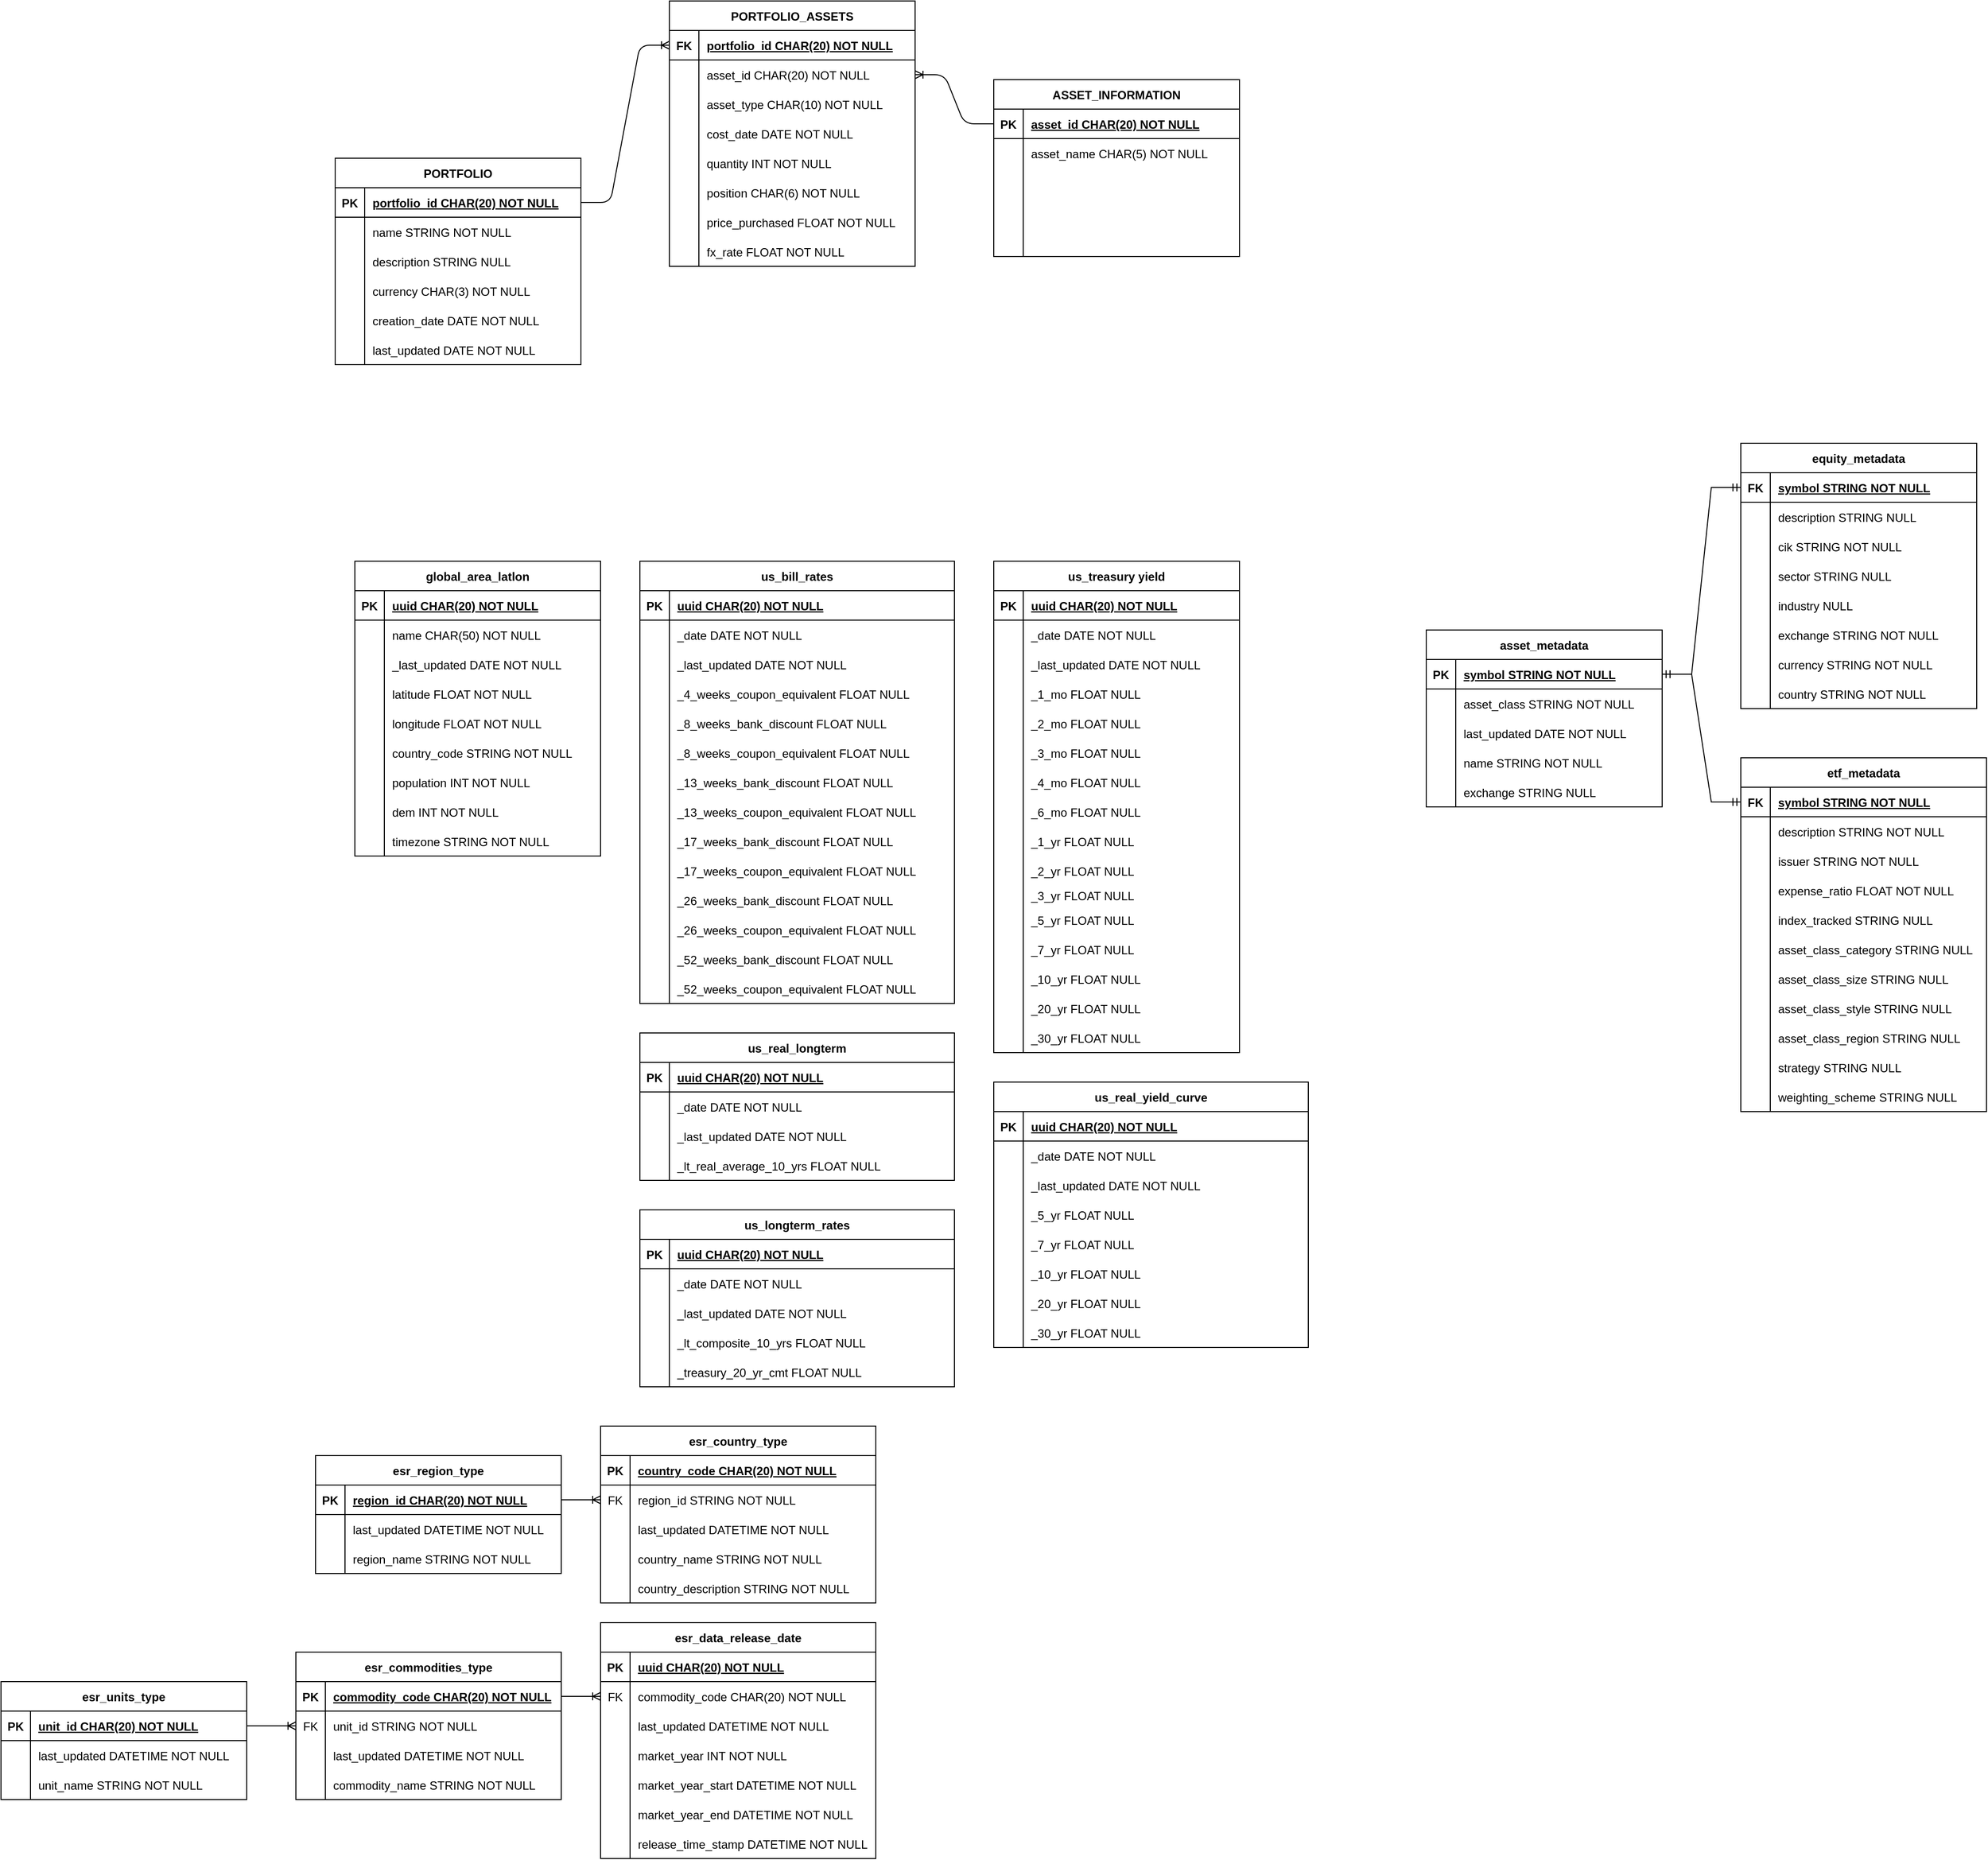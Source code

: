 <mxfile version="21.2.9" type="device">
  <diagram id="R2lEEEUBdFMjLlhIrx00" name="Page-1">
    <mxGraphModel dx="2213" dy="879" grid="1" gridSize="10" guides="1" tooltips="1" connect="1" arrows="1" fold="1" page="1" pageScale="1" pageWidth="850" pageHeight="1100" math="0" shadow="0" extFonts="Permanent Marker^https://fonts.googleapis.com/css?family=Permanent+Marker">
      <root>
        <mxCell id="0" />
        <mxCell id="1" parent="0" />
        <mxCell id="C-vyLk0tnHw3VtMMgP7b-23" value="PORTFOLIO" style="shape=table;startSize=30;container=1;collapsible=1;childLayout=tableLayout;fixedRows=1;rowLines=0;fontStyle=1;align=center;resizeLast=1;" parent="1" vertex="1">
          <mxGeometry x="250" y="550" width="250" height="210" as="geometry" />
        </mxCell>
        <mxCell id="C-vyLk0tnHw3VtMMgP7b-24" value="" style="shape=partialRectangle;collapsible=0;dropTarget=0;pointerEvents=0;fillColor=none;points=[[0,0.5],[1,0.5]];portConstraint=eastwest;top=0;left=0;right=0;bottom=1;" parent="C-vyLk0tnHw3VtMMgP7b-23" vertex="1">
          <mxGeometry y="30" width="250" height="30" as="geometry" />
        </mxCell>
        <mxCell id="C-vyLk0tnHw3VtMMgP7b-25" value="PK" style="shape=partialRectangle;overflow=hidden;connectable=0;fillColor=none;top=0;left=0;bottom=0;right=0;fontStyle=1;" parent="C-vyLk0tnHw3VtMMgP7b-24" vertex="1">
          <mxGeometry width="30" height="30" as="geometry">
            <mxRectangle width="30" height="30" as="alternateBounds" />
          </mxGeometry>
        </mxCell>
        <mxCell id="C-vyLk0tnHw3VtMMgP7b-26" value="portfolio_id CHAR(20) NOT NULL" style="shape=partialRectangle;overflow=hidden;connectable=0;fillColor=none;top=0;left=0;bottom=0;right=0;align=left;spacingLeft=6;fontStyle=5;" parent="C-vyLk0tnHw3VtMMgP7b-24" vertex="1">
          <mxGeometry x="30" width="220" height="30" as="geometry">
            <mxRectangle width="220" height="30" as="alternateBounds" />
          </mxGeometry>
        </mxCell>
        <mxCell id="C-vyLk0tnHw3VtMMgP7b-27" value="" style="shape=partialRectangle;collapsible=0;dropTarget=0;pointerEvents=0;fillColor=none;points=[[0,0.5],[1,0.5]];portConstraint=eastwest;top=0;left=0;right=0;bottom=0;" parent="C-vyLk0tnHw3VtMMgP7b-23" vertex="1">
          <mxGeometry y="60" width="250" height="30" as="geometry" />
        </mxCell>
        <mxCell id="C-vyLk0tnHw3VtMMgP7b-28" value="" style="shape=partialRectangle;overflow=hidden;connectable=0;fillColor=none;top=0;left=0;bottom=0;right=0;" parent="C-vyLk0tnHw3VtMMgP7b-27" vertex="1">
          <mxGeometry width="30" height="30" as="geometry">
            <mxRectangle width="30" height="30" as="alternateBounds" />
          </mxGeometry>
        </mxCell>
        <mxCell id="C-vyLk0tnHw3VtMMgP7b-29" value="name STRING NOT NULL" style="shape=partialRectangle;overflow=hidden;connectable=0;fillColor=none;top=0;left=0;bottom=0;right=0;align=left;spacingLeft=6;" parent="C-vyLk0tnHw3VtMMgP7b-27" vertex="1">
          <mxGeometry x="30" width="220" height="30" as="geometry">
            <mxRectangle width="220" height="30" as="alternateBounds" />
          </mxGeometry>
        </mxCell>
        <mxCell id="iQqpNf5ldzLYJuhlLtlw-55" value="" style="shape=partialRectangle;collapsible=0;dropTarget=0;pointerEvents=0;fillColor=none;points=[[0,0.5],[1,0.5]];portConstraint=eastwest;top=0;left=0;right=0;bottom=0;" parent="C-vyLk0tnHw3VtMMgP7b-23" vertex="1">
          <mxGeometry y="90" width="250" height="30" as="geometry" />
        </mxCell>
        <mxCell id="iQqpNf5ldzLYJuhlLtlw-56" value="" style="shape=partialRectangle;overflow=hidden;connectable=0;fillColor=none;top=0;left=0;bottom=0;right=0;" parent="iQqpNf5ldzLYJuhlLtlw-55" vertex="1">
          <mxGeometry width="30" height="30" as="geometry">
            <mxRectangle width="30" height="30" as="alternateBounds" />
          </mxGeometry>
        </mxCell>
        <mxCell id="iQqpNf5ldzLYJuhlLtlw-57" value="description STRING NULL" style="shape=partialRectangle;overflow=hidden;connectable=0;fillColor=none;top=0;left=0;bottom=0;right=0;align=left;spacingLeft=6;" parent="iQqpNf5ldzLYJuhlLtlw-55" vertex="1">
          <mxGeometry x="30" width="220" height="30" as="geometry">
            <mxRectangle width="220" height="30" as="alternateBounds" />
          </mxGeometry>
        </mxCell>
        <mxCell id="iQqpNf5ldzLYJuhlLtlw-100" value="" style="shape=partialRectangle;collapsible=0;dropTarget=0;pointerEvents=0;fillColor=none;points=[[0,0.5],[1,0.5]];portConstraint=eastwest;top=0;left=0;right=0;bottom=0;" parent="C-vyLk0tnHw3VtMMgP7b-23" vertex="1">
          <mxGeometry y="120" width="250" height="30" as="geometry" />
        </mxCell>
        <mxCell id="iQqpNf5ldzLYJuhlLtlw-101" value="" style="shape=partialRectangle;overflow=hidden;connectable=0;fillColor=none;top=0;left=0;bottom=0;right=0;" parent="iQqpNf5ldzLYJuhlLtlw-100" vertex="1">
          <mxGeometry width="30" height="30" as="geometry">
            <mxRectangle width="30" height="30" as="alternateBounds" />
          </mxGeometry>
        </mxCell>
        <mxCell id="iQqpNf5ldzLYJuhlLtlw-102" value="currency CHAR(3) NOT NULL" style="shape=partialRectangle;overflow=hidden;connectable=0;fillColor=none;top=0;left=0;bottom=0;right=0;align=left;spacingLeft=6;" parent="iQqpNf5ldzLYJuhlLtlw-100" vertex="1">
          <mxGeometry x="30" width="220" height="30" as="geometry">
            <mxRectangle width="220" height="30" as="alternateBounds" />
          </mxGeometry>
        </mxCell>
        <mxCell id="iQqpNf5ldzLYJuhlLtlw-103" value="" style="shape=partialRectangle;collapsible=0;dropTarget=0;pointerEvents=0;fillColor=none;points=[[0,0.5],[1,0.5]];portConstraint=eastwest;top=0;left=0;right=0;bottom=0;" parent="C-vyLk0tnHw3VtMMgP7b-23" vertex="1">
          <mxGeometry y="150" width="250" height="30" as="geometry" />
        </mxCell>
        <mxCell id="iQqpNf5ldzLYJuhlLtlw-104" value="" style="shape=partialRectangle;overflow=hidden;connectable=0;fillColor=none;top=0;left=0;bottom=0;right=0;" parent="iQqpNf5ldzLYJuhlLtlw-103" vertex="1">
          <mxGeometry width="30" height="30" as="geometry">
            <mxRectangle width="30" height="30" as="alternateBounds" />
          </mxGeometry>
        </mxCell>
        <mxCell id="iQqpNf5ldzLYJuhlLtlw-105" value="creation_date DATE NOT NULL" style="shape=partialRectangle;overflow=hidden;connectable=0;fillColor=none;top=0;left=0;bottom=0;right=0;align=left;spacingLeft=6;" parent="iQqpNf5ldzLYJuhlLtlw-103" vertex="1">
          <mxGeometry x="30" width="220" height="30" as="geometry">
            <mxRectangle width="220" height="30" as="alternateBounds" />
          </mxGeometry>
        </mxCell>
        <mxCell id="fTIo9t_XJ6k1gFLLbxuE-18" value="" style="shape=partialRectangle;collapsible=0;dropTarget=0;pointerEvents=0;fillColor=none;points=[[0,0.5],[1,0.5]];portConstraint=eastwest;top=0;left=0;right=0;bottom=0;" parent="C-vyLk0tnHw3VtMMgP7b-23" vertex="1">
          <mxGeometry y="180" width="250" height="30" as="geometry" />
        </mxCell>
        <mxCell id="fTIo9t_XJ6k1gFLLbxuE-19" value="" style="shape=partialRectangle;overflow=hidden;connectable=0;fillColor=none;top=0;left=0;bottom=0;right=0;" parent="fTIo9t_XJ6k1gFLLbxuE-18" vertex="1">
          <mxGeometry width="30" height="30" as="geometry">
            <mxRectangle width="30" height="30" as="alternateBounds" />
          </mxGeometry>
        </mxCell>
        <mxCell id="fTIo9t_XJ6k1gFLLbxuE-20" value="last_updated DATE NOT NULL" style="shape=partialRectangle;overflow=hidden;connectable=0;fillColor=none;top=0;left=0;bottom=0;right=0;align=left;spacingLeft=6;" parent="fTIo9t_XJ6k1gFLLbxuE-18" vertex="1">
          <mxGeometry x="30" width="220" height="30" as="geometry">
            <mxRectangle width="220" height="30" as="alternateBounds" />
          </mxGeometry>
        </mxCell>
        <mxCell id="iQqpNf5ldzLYJuhlLtlw-58" value="PORTFOLIO_ASSETS" style="shape=table;startSize=30;container=1;collapsible=1;childLayout=tableLayout;fixedRows=1;rowLines=0;fontStyle=1;align=center;resizeLast=1;" parent="1" vertex="1">
          <mxGeometry x="590" y="390" width="250" height="270" as="geometry" />
        </mxCell>
        <mxCell id="iQqpNf5ldzLYJuhlLtlw-59" value="" style="shape=partialRectangle;collapsible=0;dropTarget=0;pointerEvents=0;fillColor=none;points=[[0,0.5],[1,0.5]];portConstraint=eastwest;top=0;left=0;right=0;bottom=1;" parent="iQqpNf5ldzLYJuhlLtlw-58" vertex="1">
          <mxGeometry y="30" width="250" height="30" as="geometry" />
        </mxCell>
        <mxCell id="iQqpNf5ldzLYJuhlLtlw-60" value="FK" style="shape=partialRectangle;overflow=hidden;connectable=0;fillColor=none;top=0;left=0;bottom=0;right=0;fontStyle=1;" parent="iQqpNf5ldzLYJuhlLtlw-59" vertex="1">
          <mxGeometry width="30" height="30" as="geometry">
            <mxRectangle width="30" height="30" as="alternateBounds" />
          </mxGeometry>
        </mxCell>
        <mxCell id="iQqpNf5ldzLYJuhlLtlw-61" value="portfolio_id CHAR(20) NOT NULL" style="shape=partialRectangle;overflow=hidden;connectable=0;fillColor=none;top=0;left=0;bottom=0;right=0;align=left;spacingLeft=6;fontStyle=5;" parent="iQqpNf5ldzLYJuhlLtlw-59" vertex="1">
          <mxGeometry x="30" width="220" height="30" as="geometry">
            <mxRectangle width="220" height="30" as="alternateBounds" />
          </mxGeometry>
        </mxCell>
        <mxCell id="iQqpNf5ldzLYJuhlLtlw-62" value="" style="shape=partialRectangle;collapsible=0;dropTarget=0;pointerEvents=0;fillColor=none;points=[[0,0.5],[1,0.5]];portConstraint=eastwest;top=0;left=0;right=0;bottom=0;" parent="iQqpNf5ldzLYJuhlLtlw-58" vertex="1">
          <mxGeometry y="60" width="250" height="30" as="geometry" />
        </mxCell>
        <mxCell id="iQqpNf5ldzLYJuhlLtlw-63" value="" style="shape=partialRectangle;overflow=hidden;connectable=0;fillColor=none;top=0;left=0;bottom=0;right=0;" parent="iQqpNf5ldzLYJuhlLtlw-62" vertex="1">
          <mxGeometry width="30" height="30" as="geometry">
            <mxRectangle width="30" height="30" as="alternateBounds" />
          </mxGeometry>
        </mxCell>
        <mxCell id="iQqpNf5ldzLYJuhlLtlw-64" value="asset_id CHAR(20) NOT NULL" style="shape=partialRectangle;overflow=hidden;connectable=0;fillColor=none;top=0;left=0;bottom=0;right=0;align=left;spacingLeft=6;" parent="iQqpNf5ldzLYJuhlLtlw-62" vertex="1">
          <mxGeometry x="30" width="220" height="30" as="geometry">
            <mxRectangle width="220" height="30" as="alternateBounds" />
          </mxGeometry>
        </mxCell>
        <mxCell id="iQqpNf5ldzLYJuhlLtlw-65" value="" style="shape=partialRectangle;collapsible=0;dropTarget=0;pointerEvents=0;fillColor=none;points=[[0,0.5],[1,0.5]];portConstraint=eastwest;top=0;left=0;right=0;bottom=0;" parent="iQqpNf5ldzLYJuhlLtlw-58" vertex="1">
          <mxGeometry y="90" width="250" height="30" as="geometry" />
        </mxCell>
        <mxCell id="iQqpNf5ldzLYJuhlLtlw-66" value="" style="shape=partialRectangle;overflow=hidden;connectable=0;fillColor=none;top=0;left=0;bottom=0;right=0;" parent="iQqpNf5ldzLYJuhlLtlw-65" vertex="1">
          <mxGeometry width="30" height="30" as="geometry">
            <mxRectangle width="30" height="30" as="alternateBounds" />
          </mxGeometry>
        </mxCell>
        <mxCell id="iQqpNf5ldzLYJuhlLtlw-67" value="asset_type CHAR(10) NOT NULL" style="shape=partialRectangle;overflow=hidden;connectable=0;fillColor=none;top=0;left=0;bottom=0;right=0;align=left;spacingLeft=6;" parent="iQqpNf5ldzLYJuhlLtlw-65" vertex="1">
          <mxGeometry x="30" width="220" height="30" as="geometry">
            <mxRectangle width="220" height="30" as="alternateBounds" />
          </mxGeometry>
        </mxCell>
        <mxCell id="iQqpNf5ldzLYJuhlLtlw-69" value="" style="shape=partialRectangle;collapsible=0;dropTarget=0;pointerEvents=0;fillColor=none;points=[[0,0.5],[1,0.5]];portConstraint=eastwest;top=0;left=0;right=0;bottom=0;" parent="iQqpNf5ldzLYJuhlLtlw-58" vertex="1">
          <mxGeometry y="120" width="250" height="30" as="geometry" />
        </mxCell>
        <mxCell id="iQqpNf5ldzLYJuhlLtlw-70" value="" style="shape=partialRectangle;overflow=hidden;connectable=0;fillColor=none;top=0;left=0;bottom=0;right=0;" parent="iQqpNf5ldzLYJuhlLtlw-69" vertex="1">
          <mxGeometry width="30" height="30" as="geometry">
            <mxRectangle width="30" height="30" as="alternateBounds" />
          </mxGeometry>
        </mxCell>
        <mxCell id="iQqpNf5ldzLYJuhlLtlw-71" value="cost_date DATE NOT NULL" style="shape=partialRectangle;overflow=hidden;connectable=0;fillColor=none;top=0;left=0;bottom=0;right=0;align=left;spacingLeft=6;" parent="iQqpNf5ldzLYJuhlLtlw-69" vertex="1">
          <mxGeometry x="30" width="220" height="30" as="geometry">
            <mxRectangle width="220" height="30" as="alternateBounds" />
          </mxGeometry>
        </mxCell>
        <mxCell id="iQqpNf5ldzLYJuhlLtlw-72" value="" style="shape=partialRectangle;collapsible=0;dropTarget=0;pointerEvents=0;fillColor=none;points=[[0,0.5],[1,0.5]];portConstraint=eastwest;top=0;left=0;right=0;bottom=0;" parent="iQqpNf5ldzLYJuhlLtlw-58" vertex="1">
          <mxGeometry y="150" width="250" height="30" as="geometry" />
        </mxCell>
        <mxCell id="iQqpNf5ldzLYJuhlLtlw-73" value="" style="shape=partialRectangle;overflow=hidden;connectable=0;fillColor=none;top=0;left=0;bottom=0;right=0;" parent="iQqpNf5ldzLYJuhlLtlw-72" vertex="1">
          <mxGeometry width="30" height="30" as="geometry">
            <mxRectangle width="30" height="30" as="alternateBounds" />
          </mxGeometry>
        </mxCell>
        <mxCell id="iQqpNf5ldzLYJuhlLtlw-74" value="quantity INT NOT NULL" style="shape=partialRectangle;overflow=hidden;connectable=0;fillColor=none;top=0;left=0;bottom=0;right=0;align=left;spacingLeft=6;" parent="iQqpNf5ldzLYJuhlLtlw-72" vertex="1">
          <mxGeometry x="30" width="220" height="30" as="geometry">
            <mxRectangle width="220" height="30" as="alternateBounds" />
          </mxGeometry>
        </mxCell>
        <mxCell id="iQqpNf5ldzLYJuhlLtlw-75" value="" style="shape=partialRectangle;collapsible=0;dropTarget=0;pointerEvents=0;fillColor=none;points=[[0,0.5],[1,0.5]];portConstraint=eastwest;top=0;left=0;right=0;bottom=0;" parent="iQqpNf5ldzLYJuhlLtlw-58" vertex="1">
          <mxGeometry y="180" width="250" height="30" as="geometry" />
        </mxCell>
        <mxCell id="iQqpNf5ldzLYJuhlLtlw-76" value="" style="shape=partialRectangle;overflow=hidden;connectable=0;fillColor=none;top=0;left=0;bottom=0;right=0;" parent="iQqpNf5ldzLYJuhlLtlw-75" vertex="1">
          <mxGeometry width="30" height="30" as="geometry">
            <mxRectangle width="30" height="30" as="alternateBounds" />
          </mxGeometry>
        </mxCell>
        <mxCell id="iQqpNf5ldzLYJuhlLtlw-77" value="position CHAR(6) NOT NULL" style="shape=partialRectangle;overflow=hidden;connectable=0;fillColor=none;top=0;left=0;bottom=0;right=0;align=left;spacingLeft=6;" parent="iQqpNf5ldzLYJuhlLtlw-75" vertex="1">
          <mxGeometry x="30" width="220" height="30" as="geometry">
            <mxRectangle width="220" height="30" as="alternateBounds" />
          </mxGeometry>
        </mxCell>
        <mxCell id="iQqpNf5ldzLYJuhlLtlw-109" value="" style="shape=partialRectangle;collapsible=0;dropTarget=0;pointerEvents=0;fillColor=none;points=[[0,0.5],[1,0.5]];portConstraint=eastwest;top=0;left=0;right=0;bottom=0;" parent="iQqpNf5ldzLYJuhlLtlw-58" vertex="1">
          <mxGeometry y="210" width="250" height="30" as="geometry" />
        </mxCell>
        <mxCell id="iQqpNf5ldzLYJuhlLtlw-110" value="" style="shape=partialRectangle;overflow=hidden;connectable=0;fillColor=none;top=0;left=0;bottom=0;right=0;" parent="iQqpNf5ldzLYJuhlLtlw-109" vertex="1">
          <mxGeometry width="30" height="30" as="geometry">
            <mxRectangle width="30" height="30" as="alternateBounds" />
          </mxGeometry>
        </mxCell>
        <mxCell id="iQqpNf5ldzLYJuhlLtlw-111" value="price_purchased FLOAT NOT NULL" style="shape=partialRectangle;overflow=hidden;connectable=0;fillColor=none;top=0;left=0;bottom=0;right=0;align=left;spacingLeft=6;" parent="iQqpNf5ldzLYJuhlLtlw-109" vertex="1">
          <mxGeometry x="30" width="220" height="30" as="geometry">
            <mxRectangle width="220" height="30" as="alternateBounds" />
          </mxGeometry>
        </mxCell>
        <mxCell id="iQqpNf5ldzLYJuhlLtlw-112" value="" style="shape=partialRectangle;collapsible=0;dropTarget=0;pointerEvents=0;fillColor=none;points=[[0,0.5],[1,0.5]];portConstraint=eastwest;top=0;left=0;right=0;bottom=0;" parent="iQqpNf5ldzLYJuhlLtlw-58" vertex="1">
          <mxGeometry y="240" width="250" height="30" as="geometry" />
        </mxCell>
        <mxCell id="iQqpNf5ldzLYJuhlLtlw-113" value="" style="shape=partialRectangle;overflow=hidden;connectable=0;fillColor=none;top=0;left=0;bottom=0;right=0;" parent="iQqpNf5ldzLYJuhlLtlw-112" vertex="1">
          <mxGeometry width="30" height="30" as="geometry">
            <mxRectangle width="30" height="30" as="alternateBounds" />
          </mxGeometry>
        </mxCell>
        <mxCell id="iQqpNf5ldzLYJuhlLtlw-114" value="fx_rate FLOAT NOT NULL" style="shape=partialRectangle;overflow=hidden;connectable=0;fillColor=none;top=0;left=0;bottom=0;right=0;align=left;spacingLeft=6;" parent="iQqpNf5ldzLYJuhlLtlw-112" vertex="1">
          <mxGeometry x="30" width="220" height="30" as="geometry">
            <mxRectangle width="220" height="30" as="alternateBounds" />
          </mxGeometry>
        </mxCell>
        <mxCell id="iQqpNf5ldzLYJuhlLtlw-68" value="" style="edgeStyle=entityRelationEdgeStyle;fontSize=12;html=1;endArrow=ERoneToMany;rounded=1;exitX=1;exitY=0.5;exitDx=0;exitDy=0;entryX=0;entryY=0.5;entryDx=0;entryDy=0;" parent="1" source="C-vyLk0tnHw3VtMMgP7b-24" target="iQqpNf5ldzLYJuhlLtlw-59" edge="1">
          <mxGeometry width="100" height="100" relative="1" as="geometry">
            <mxPoint x="370" y="770" as="sourcePoint" />
            <mxPoint x="470" y="670" as="targetPoint" />
          </mxGeometry>
        </mxCell>
        <mxCell id="iQqpNf5ldzLYJuhlLtlw-78" value="ASSET_INFORMATION" style="shape=table;startSize=30;container=1;collapsible=1;childLayout=tableLayout;fixedRows=1;rowLines=0;fontStyle=1;align=center;resizeLast=1;" parent="1" vertex="1">
          <mxGeometry x="920" y="470" width="250" height="180" as="geometry" />
        </mxCell>
        <mxCell id="iQqpNf5ldzLYJuhlLtlw-79" value="" style="shape=partialRectangle;collapsible=0;dropTarget=0;pointerEvents=0;fillColor=none;points=[[0,0.5],[1,0.5]];portConstraint=eastwest;top=0;left=0;right=0;bottom=1;" parent="iQqpNf5ldzLYJuhlLtlw-78" vertex="1">
          <mxGeometry y="30" width="250" height="30" as="geometry" />
        </mxCell>
        <mxCell id="iQqpNf5ldzLYJuhlLtlw-80" value="PK" style="shape=partialRectangle;overflow=hidden;connectable=0;fillColor=none;top=0;left=0;bottom=0;right=0;fontStyle=1;" parent="iQqpNf5ldzLYJuhlLtlw-79" vertex="1">
          <mxGeometry width="30" height="30" as="geometry">
            <mxRectangle width="30" height="30" as="alternateBounds" />
          </mxGeometry>
        </mxCell>
        <mxCell id="iQqpNf5ldzLYJuhlLtlw-81" value="asset_id CHAR(20) NOT NULL" style="shape=partialRectangle;overflow=hidden;connectable=0;fillColor=none;top=0;left=0;bottom=0;right=0;align=left;spacingLeft=6;fontStyle=5;" parent="iQqpNf5ldzLYJuhlLtlw-79" vertex="1">
          <mxGeometry x="30" width="220" height="30" as="geometry">
            <mxRectangle width="220" height="30" as="alternateBounds" />
          </mxGeometry>
        </mxCell>
        <mxCell id="iQqpNf5ldzLYJuhlLtlw-82" value="" style="shape=partialRectangle;collapsible=0;dropTarget=0;pointerEvents=0;fillColor=none;points=[[0,0.5],[1,0.5]];portConstraint=eastwest;top=0;left=0;right=0;bottom=0;" parent="iQqpNf5ldzLYJuhlLtlw-78" vertex="1">
          <mxGeometry y="60" width="250" height="30" as="geometry" />
        </mxCell>
        <mxCell id="iQqpNf5ldzLYJuhlLtlw-83" value="" style="shape=partialRectangle;overflow=hidden;connectable=0;fillColor=none;top=0;left=0;bottom=0;right=0;" parent="iQqpNf5ldzLYJuhlLtlw-82" vertex="1">
          <mxGeometry width="30" height="30" as="geometry">
            <mxRectangle width="30" height="30" as="alternateBounds" />
          </mxGeometry>
        </mxCell>
        <mxCell id="iQqpNf5ldzLYJuhlLtlw-84" value="asset_name CHAR(5) NOT NULL" style="shape=partialRectangle;overflow=hidden;connectable=0;fillColor=none;top=0;left=0;bottom=0;right=0;align=left;spacingLeft=6;" parent="iQqpNf5ldzLYJuhlLtlw-82" vertex="1">
          <mxGeometry x="30" width="220" height="30" as="geometry">
            <mxRectangle width="220" height="30" as="alternateBounds" />
          </mxGeometry>
        </mxCell>
        <mxCell id="iQqpNf5ldzLYJuhlLtlw-85" value="" style="shape=partialRectangle;collapsible=0;dropTarget=0;pointerEvents=0;fillColor=none;points=[[0,0.5],[1,0.5]];portConstraint=eastwest;top=0;left=0;right=0;bottom=0;" parent="iQqpNf5ldzLYJuhlLtlw-78" vertex="1">
          <mxGeometry y="90" width="250" height="30" as="geometry" />
        </mxCell>
        <mxCell id="iQqpNf5ldzLYJuhlLtlw-86" value="" style="shape=partialRectangle;overflow=hidden;connectable=0;fillColor=none;top=0;left=0;bottom=0;right=0;" parent="iQqpNf5ldzLYJuhlLtlw-85" vertex="1">
          <mxGeometry width="30" height="30" as="geometry">
            <mxRectangle width="30" height="30" as="alternateBounds" />
          </mxGeometry>
        </mxCell>
        <mxCell id="iQqpNf5ldzLYJuhlLtlw-87" value="" style="shape=partialRectangle;overflow=hidden;connectable=0;fillColor=none;top=0;left=0;bottom=0;right=0;align=left;spacingLeft=6;" parent="iQqpNf5ldzLYJuhlLtlw-85" vertex="1">
          <mxGeometry x="30" width="220" height="30" as="geometry">
            <mxRectangle width="220" height="30" as="alternateBounds" />
          </mxGeometry>
        </mxCell>
        <mxCell id="iQqpNf5ldzLYJuhlLtlw-88" value="" style="shape=partialRectangle;collapsible=0;dropTarget=0;pointerEvents=0;fillColor=none;points=[[0,0.5],[1,0.5]];portConstraint=eastwest;top=0;left=0;right=0;bottom=0;" parent="iQqpNf5ldzLYJuhlLtlw-78" vertex="1">
          <mxGeometry y="120" width="250" height="30" as="geometry" />
        </mxCell>
        <mxCell id="iQqpNf5ldzLYJuhlLtlw-89" value="" style="shape=partialRectangle;overflow=hidden;connectable=0;fillColor=none;top=0;left=0;bottom=0;right=0;" parent="iQqpNf5ldzLYJuhlLtlw-88" vertex="1">
          <mxGeometry width="30" height="30" as="geometry">
            <mxRectangle width="30" height="30" as="alternateBounds" />
          </mxGeometry>
        </mxCell>
        <mxCell id="iQqpNf5ldzLYJuhlLtlw-90" value="" style="shape=partialRectangle;overflow=hidden;connectable=0;fillColor=none;top=0;left=0;bottom=0;right=0;align=left;spacingLeft=6;" parent="iQqpNf5ldzLYJuhlLtlw-88" vertex="1">
          <mxGeometry x="30" width="220" height="30" as="geometry">
            <mxRectangle width="220" height="30" as="alternateBounds" />
          </mxGeometry>
        </mxCell>
        <mxCell id="iQqpNf5ldzLYJuhlLtlw-91" value="" style="shape=partialRectangle;collapsible=0;dropTarget=0;pointerEvents=0;fillColor=none;points=[[0,0.5],[1,0.5]];portConstraint=eastwest;top=0;left=0;right=0;bottom=0;" parent="iQqpNf5ldzLYJuhlLtlw-78" vertex="1">
          <mxGeometry y="150" width="250" height="30" as="geometry" />
        </mxCell>
        <mxCell id="iQqpNf5ldzLYJuhlLtlw-92" value="" style="shape=partialRectangle;overflow=hidden;connectable=0;fillColor=none;top=0;left=0;bottom=0;right=0;" parent="iQqpNf5ldzLYJuhlLtlw-91" vertex="1">
          <mxGeometry width="30" height="30" as="geometry">
            <mxRectangle width="30" height="30" as="alternateBounds" />
          </mxGeometry>
        </mxCell>
        <mxCell id="iQqpNf5ldzLYJuhlLtlw-93" value="" style="shape=partialRectangle;overflow=hidden;connectable=0;fillColor=none;top=0;left=0;bottom=0;right=0;align=left;spacingLeft=6;" parent="iQqpNf5ldzLYJuhlLtlw-91" vertex="1">
          <mxGeometry x="30" width="220" height="30" as="geometry">
            <mxRectangle width="220" height="30" as="alternateBounds" />
          </mxGeometry>
        </mxCell>
        <mxCell id="iQqpNf5ldzLYJuhlLtlw-97" value="" style="edgeStyle=entityRelationEdgeStyle;fontSize=12;html=1;endArrow=ERoneToMany;rounded=1;entryX=1;entryY=0.5;entryDx=0;entryDy=0;exitX=0;exitY=0.5;exitDx=0;exitDy=0;" parent="1" source="iQqpNf5ldzLYJuhlLtlw-79" target="iQqpNf5ldzLYJuhlLtlw-62" edge="1">
          <mxGeometry width="100" height="100" relative="1" as="geometry">
            <mxPoint x="560" y="780" as="sourcePoint" />
            <mxPoint x="660" y="680" as="targetPoint" />
          </mxGeometry>
        </mxCell>
        <mxCell id="fyiRXHS_mYsXfwdoABhj-7" value="global_area_latlon" style="shape=table;startSize=30;container=1;collapsible=1;childLayout=tableLayout;fixedRows=1;rowLines=0;fontStyle=1;align=center;resizeLast=1;" parent="1" vertex="1">
          <mxGeometry x="270" y="960" width="250" height="300" as="geometry" />
        </mxCell>
        <mxCell id="fyiRXHS_mYsXfwdoABhj-8" value="" style="shape=partialRectangle;collapsible=0;dropTarget=0;pointerEvents=0;fillColor=none;points=[[0,0.5],[1,0.5]];portConstraint=eastwest;top=0;left=0;right=0;bottom=1;" parent="fyiRXHS_mYsXfwdoABhj-7" vertex="1">
          <mxGeometry y="30" width="250" height="30" as="geometry" />
        </mxCell>
        <mxCell id="fyiRXHS_mYsXfwdoABhj-9" value="PK" style="shape=partialRectangle;overflow=hidden;connectable=0;fillColor=none;top=0;left=0;bottom=0;right=0;fontStyle=1;" parent="fyiRXHS_mYsXfwdoABhj-8" vertex="1">
          <mxGeometry width="30" height="30" as="geometry">
            <mxRectangle width="30" height="30" as="alternateBounds" />
          </mxGeometry>
        </mxCell>
        <mxCell id="fyiRXHS_mYsXfwdoABhj-10" value="uuid CHAR(20) NOT NULL" style="shape=partialRectangle;overflow=hidden;connectable=0;fillColor=none;top=0;left=0;bottom=0;right=0;align=left;spacingLeft=6;fontStyle=5;" parent="fyiRXHS_mYsXfwdoABhj-8" vertex="1">
          <mxGeometry x="30" width="220" height="30" as="geometry">
            <mxRectangle width="220" height="30" as="alternateBounds" />
          </mxGeometry>
        </mxCell>
        <mxCell id="fyiRXHS_mYsXfwdoABhj-11" value="" style="shape=partialRectangle;collapsible=0;dropTarget=0;pointerEvents=0;fillColor=none;points=[[0,0.5],[1,0.5]];portConstraint=eastwest;top=0;left=0;right=0;bottom=0;" parent="fyiRXHS_mYsXfwdoABhj-7" vertex="1">
          <mxGeometry y="60" width="250" height="30" as="geometry" />
        </mxCell>
        <mxCell id="fyiRXHS_mYsXfwdoABhj-12" value="" style="shape=partialRectangle;overflow=hidden;connectable=0;fillColor=none;top=0;left=0;bottom=0;right=0;" parent="fyiRXHS_mYsXfwdoABhj-11" vertex="1">
          <mxGeometry width="30" height="30" as="geometry">
            <mxRectangle width="30" height="30" as="alternateBounds" />
          </mxGeometry>
        </mxCell>
        <mxCell id="fyiRXHS_mYsXfwdoABhj-13" value="name CHAR(50) NOT NULL" style="shape=partialRectangle;overflow=hidden;connectable=0;fillColor=none;top=0;left=0;bottom=0;right=0;align=left;spacingLeft=6;" parent="fyiRXHS_mYsXfwdoABhj-11" vertex="1">
          <mxGeometry x="30" width="220" height="30" as="geometry">
            <mxRectangle width="220" height="30" as="alternateBounds" />
          </mxGeometry>
        </mxCell>
        <mxCell id="FiSVrGuwEVtfJhOy7vbH-16" value="" style="shape=partialRectangle;collapsible=0;dropTarget=0;pointerEvents=0;fillColor=none;points=[[0,0.5],[1,0.5]];portConstraint=eastwest;top=0;left=0;right=0;bottom=0;" parent="fyiRXHS_mYsXfwdoABhj-7" vertex="1">
          <mxGeometry y="90" width="250" height="30" as="geometry" />
        </mxCell>
        <mxCell id="FiSVrGuwEVtfJhOy7vbH-17" value="" style="shape=partialRectangle;overflow=hidden;connectable=0;fillColor=none;top=0;left=0;bottom=0;right=0;" parent="FiSVrGuwEVtfJhOy7vbH-16" vertex="1">
          <mxGeometry width="30" height="30" as="geometry">
            <mxRectangle width="30" height="30" as="alternateBounds" />
          </mxGeometry>
        </mxCell>
        <mxCell id="FiSVrGuwEVtfJhOy7vbH-18" value="_last_updated DATE NOT NULL" style="shape=partialRectangle;overflow=hidden;connectable=0;fillColor=none;top=0;left=0;bottom=0;right=0;align=left;spacingLeft=6;" parent="FiSVrGuwEVtfJhOy7vbH-16" vertex="1">
          <mxGeometry x="30" width="220" height="30" as="geometry">
            <mxRectangle width="220" height="30" as="alternateBounds" />
          </mxGeometry>
        </mxCell>
        <mxCell id="fyiRXHS_mYsXfwdoABhj-14" value="" style="shape=partialRectangle;collapsible=0;dropTarget=0;pointerEvents=0;fillColor=none;points=[[0,0.5],[1,0.5]];portConstraint=eastwest;top=0;left=0;right=0;bottom=0;" parent="fyiRXHS_mYsXfwdoABhj-7" vertex="1">
          <mxGeometry y="120" width="250" height="30" as="geometry" />
        </mxCell>
        <mxCell id="fyiRXHS_mYsXfwdoABhj-15" value="" style="shape=partialRectangle;overflow=hidden;connectable=0;fillColor=none;top=0;left=0;bottom=0;right=0;" parent="fyiRXHS_mYsXfwdoABhj-14" vertex="1">
          <mxGeometry width="30" height="30" as="geometry">
            <mxRectangle width="30" height="30" as="alternateBounds" />
          </mxGeometry>
        </mxCell>
        <mxCell id="fyiRXHS_mYsXfwdoABhj-16" value="latitude FLOAT NOT NULL" style="shape=partialRectangle;overflow=hidden;connectable=0;fillColor=none;top=0;left=0;bottom=0;right=0;align=left;spacingLeft=6;" parent="fyiRXHS_mYsXfwdoABhj-14" vertex="1">
          <mxGeometry x="30" width="220" height="30" as="geometry">
            <mxRectangle width="220" height="30" as="alternateBounds" />
          </mxGeometry>
        </mxCell>
        <mxCell id="fyiRXHS_mYsXfwdoABhj-17" value="" style="shape=partialRectangle;collapsible=0;dropTarget=0;pointerEvents=0;fillColor=none;points=[[0,0.5],[1,0.5]];portConstraint=eastwest;top=0;left=0;right=0;bottom=0;" parent="fyiRXHS_mYsXfwdoABhj-7" vertex="1">
          <mxGeometry y="150" width="250" height="30" as="geometry" />
        </mxCell>
        <mxCell id="fyiRXHS_mYsXfwdoABhj-18" value="" style="shape=partialRectangle;overflow=hidden;connectable=0;fillColor=none;top=0;left=0;bottom=0;right=0;" parent="fyiRXHS_mYsXfwdoABhj-17" vertex="1">
          <mxGeometry width="30" height="30" as="geometry">
            <mxRectangle width="30" height="30" as="alternateBounds" />
          </mxGeometry>
        </mxCell>
        <mxCell id="fyiRXHS_mYsXfwdoABhj-19" value="longitude FLOAT NOT NULL" style="shape=partialRectangle;overflow=hidden;connectable=0;fillColor=none;top=0;left=0;bottom=0;right=0;align=left;spacingLeft=6;" parent="fyiRXHS_mYsXfwdoABhj-17" vertex="1">
          <mxGeometry x="30" width="220" height="30" as="geometry">
            <mxRectangle width="220" height="30" as="alternateBounds" />
          </mxGeometry>
        </mxCell>
        <mxCell id="fyiRXHS_mYsXfwdoABhj-20" value="" style="shape=partialRectangle;collapsible=0;dropTarget=0;pointerEvents=0;fillColor=none;points=[[0,0.5],[1,0.5]];portConstraint=eastwest;top=0;left=0;right=0;bottom=0;" parent="fyiRXHS_mYsXfwdoABhj-7" vertex="1">
          <mxGeometry y="180" width="250" height="30" as="geometry" />
        </mxCell>
        <mxCell id="fyiRXHS_mYsXfwdoABhj-21" value="" style="shape=partialRectangle;overflow=hidden;connectable=0;fillColor=none;top=0;left=0;bottom=0;right=0;" parent="fyiRXHS_mYsXfwdoABhj-20" vertex="1">
          <mxGeometry width="30" height="30" as="geometry">
            <mxRectangle width="30" height="30" as="alternateBounds" />
          </mxGeometry>
        </mxCell>
        <mxCell id="fyiRXHS_mYsXfwdoABhj-22" value="country_code STRING NOT NULL" style="shape=partialRectangle;overflow=hidden;connectable=0;fillColor=none;top=0;left=0;bottom=0;right=0;align=left;spacingLeft=6;" parent="fyiRXHS_mYsXfwdoABhj-20" vertex="1">
          <mxGeometry x="30" width="220" height="30" as="geometry">
            <mxRectangle width="220" height="30" as="alternateBounds" />
          </mxGeometry>
        </mxCell>
        <mxCell id="fyiRXHS_mYsXfwdoABhj-23" value="" style="shape=partialRectangle;collapsible=0;dropTarget=0;pointerEvents=0;fillColor=none;points=[[0,0.5],[1,0.5]];portConstraint=eastwest;top=0;left=0;right=0;bottom=0;" parent="fyiRXHS_mYsXfwdoABhj-7" vertex="1">
          <mxGeometry y="210" width="250" height="30" as="geometry" />
        </mxCell>
        <mxCell id="fyiRXHS_mYsXfwdoABhj-24" value="" style="shape=partialRectangle;overflow=hidden;connectable=0;fillColor=none;top=0;left=0;bottom=0;right=0;" parent="fyiRXHS_mYsXfwdoABhj-23" vertex="1">
          <mxGeometry width="30" height="30" as="geometry">
            <mxRectangle width="30" height="30" as="alternateBounds" />
          </mxGeometry>
        </mxCell>
        <mxCell id="fyiRXHS_mYsXfwdoABhj-25" value="population INT NOT NULL" style="shape=partialRectangle;overflow=hidden;connectable=0;fillColor=none;top=0;left=0;bottom=0;right=0;align=left;spacingLeft=6;" parent="fyiRXHS_mYsXfwdoABhj-23" vertex="1">
          <mxGeometry x="30" width="220" height="30" as="geometry">
            <mxRectangle width="220" height="30" as="alternateBounds" />
          </mxGeometry>
        </mxCell>
        <mxCell id="fyiRXHS_mYsXfwdoABhj-26" value="" style="shape=partialRectangle;collapsible=0;dropTarget=0;pointerEvents=0;fillColor=none;points=[[0,0.5],[1,0.5]];portConstraint=eastwest;top=0;left=0;right=0;bottom=0;" parent="fyiRXHS_mYsXfwdoABhj-7" vertex="1">
          <mxGeometry y="240" width="250" height="30" as="geometry" />
        </mxCell>
        <mxCell id="fyiRXHS_mYsXfwdoABhj-27" value="" style="shape=partialRectangle;overflow=hidden;connectable=0;fillColor=none;top=0;left=0;bottom=0;right=0;" parent="fyiRXHS_mYsXfwdoABhj-26" vertex="1">
          <mxGeometry width="30" height="30" as="geometry">
            <mxRectangle width="30" height="30" as="alternateBounds" />
          </mxGeometry>
        </mxCell>
        <mxCell id="fyiRXHS_mYsXfwdoABhj-28" value="dem INT NOT NULL" style="shape=partialRectangle;overflow=hidden;connectable=0;fillColor=none;top=0;left=0;bottom=0;right=0;align=left;spacingLeft=6;" parent="fyiRXHS_mYsXfwdoABhj-26" vertex="1">
          <mxGeometry x="30" width="220" height="30" as="geometry">
            <mxRectangle width="220" height="30" as="alternateBounds" />
          </mxGeometry>
        </mxCell>
        <mxCell id="fyiRXHS_mYsXfwdoABhj-29" value="" style="shape=partialRectangle;collapsible=0;dropTarget=0;pointerEvents=0;fillColor=none;points=[[0,0.5],[1,0.5]];portConstraint=eastwest;top=0;left=0;right=0;bottom=0;" parent="fyiRXHS_mYsXfwdoABhj-7" vertex="1">
          <mxGeometry y="270" width="250" height="30" as="geometry" />
        </mxCell>
        <mxCell id="fyiRXHS_mYsXfwdoABhj-30" value="" style="shape=partialRectangle;overflow=hidden;connectable=0;fillColor=none;top=0;left=0;bottom=0;right=0;" parent="fyiRXHS_mYsXfwdoABhj-29" vertex="1">
          <mxGeometry width="30" height="30" as="geometry">
            <mxRectangle width="30" height="30" as="alternateBounds" />
          </mxGeometry>
        </mxCell>
        <mxCell id="fyiRXHS_mYsXfwdoABhj-31" value="timezone STRING NOT NULL" style="shape=partialRectangle;overflow=hidden;connectable=0;fillColor=none;top=0;left=0;bottom=0;right=0;align=left;spacingLeft=6;" parent="fyiRXHS_mYsXfwdoABhj-29" vertex="1">
          <mxGeometry x="30" width="220" height="30" as="geometry">
            <mxRectangle width="220" height="30" as="alternateBounds" />
          </mxGeometry>
        </mxCell>
        <mxCell id="Zfj8d21f-35hO0OpEdlZ-2" value="us_bill_rates" style="shape=table;startSize=30;container=1;collapsible=1;childLayout=tableLayout;fixedRows=1;rowLines=0;fontStyle=1;align=center;resizeLast=1;" parent="1" vertex="1">
          <mxGeometry x="560" y="960" width="320" height="450" as="geometry" />
        </mxCell>
        <mxCell id="Zfj8d21f-35hO0OpEdlZ-3" value="" style="shape=partialRectangle;collapsible=0;dropTarget=0;pointerEvents=0;fillColor=none;points=[[0,0.5],[1,0.5]];portConstraint=eastwest;top=0;left=0;right=0;bottom=1;" parent="Zfj8d21f-35hO0OpEdlZ-2" vertex="1">
          <mxGeometry y="30" width="320" height="30" as="geometry" />
        </mxCell>
        <mxCell id="Zfj8d21f-35hO0OpEdlZ-4" value="PK" style="shape=partialRectangle;overflow=hidden;connectable=0;fillColor=none;top=0;left=0;bottom=0;right=0;fontStyle=1;" parent="Zfj8d21f-35hO0OpEdlZ-3" vertex="1">
          <mxGeometry width="30" height="30" as="geometry">
            <mxRectangle width="30" height="30" as="alternateBounds" />
          </mxGeometry>
        </mxCell>
        <mxCell id="Zfj8d21f-35hO0OpEdlZ-5" value="uuid CHAR(20) NOT NULL" style="shape=partialRectangle;overflow=hidden;connectable=0;fillColor=none;top=0;left=0;bottom=0;right=0;align=left;spacingLeft=6;fontStyle=5;" parent="Zfj8d21f-35hO0OpEdlZ-3" vertex="1">
          <mxGeometry x="30" width="290" height="30" as="geometry">
            <mxRectangle width="290" height="30" as="alternateBounds" />
          </mxGeometry>
        </mxCell>
        <mxCell id="Zfj8d21f-35hO0OpEdlZ-6" value="" style="shape=partialRectangle;collapsible=0;dropTarget=0;pointerEvents=0;fillColor=none;points=[[0,0.5],[1,0.5]];portConstraint=eastwest;top=0;left=0;right=0;bottom=0;" parent="Zfj8d21f-35hO0OpEdlZ-2" vertex="1">
          <mxGeometry y="60" width="320" height="30" as="geometry" />
        </mxCell>
        <mxCell id="Zfj8d21f-35hO0OpEdlZ-7" value="" style="shape=partialRectangle;overflow=hidden;connectable=0;fillColor=none;top=0;left=0;bottom=0;right=0;" parent="Zfj8d21f-35hO0OpEdlZ-6" vertex="1">
          <mxGeometry width="30" height="30" as="geometry">
            <mxRectangle width="30" height="30" as="alternateBounds" />
          </mxGeometry>
        </mxCell>
        <mxCell id="Zfj8d21f-35hO0OpEdlZ-8" value="_date DATE NOT NULL" style="shape=partialRectangle;overflow=hidden;connectable=0;fillColor=none;top=0;left=0;bottom=0;right=0;align=left;spacingLeft=6;" parent="Zfj8d21f-35hO0OpEdlZ-6" vertex="1">
          <mxGeometry x="30" width="290" height="30" as="geometry">
            <mxRectangle width="290" height="30" as="alternateBounds" />
          </mxGeometry>
        </mxCell>
        <mxCell id="FiSVrGuwEVtfJhOy7vbH-1" value="" style="shape=partialRectangle;collapsible=0;dropTarget=0;pointerEvents=0;fillColor=none;points=[[0,0.5],[1,0.5]];portConstraint=eastwest;top=0;left=0;right=0;bottom=0;" parent="Zfj8d21f-35hO0OpEdlZ-2" vertex="1">
          <mxGeometry y="90" width="320" height="30" as="geometry" />
        </mxCell>
        <mxCell id="FiSVrGuwEVtfJhOy7vbH-2" value="" style="shape=partialRectangle;overflow=hidden;connectable=0;fillColor=none;top=0;left=0;bottom=0;right=0;" parent="FiSVrGuwEVtfJhOy7vbH-1" vertex="1">
          <mxGeometry width="30" height="30" as="geometry">
            <mxRectangle width="30" height="30" as="alternateBounds" />
          </mxGeometry>
        </mxCell>
        <mxCell id="FiSVrGuwEVtfJhOy7vbH-3" value="_last_updated DATE NOT NULL" style="shape=partialRectangle;overflow=hidden;connectable=0;fillColor=none;top=0;left=0;bottom=0;right=0;align=left;spacingLeft=6;" parent="FiSVrGuwEVtfJhOy7vbH-1" vertex="1">
          <mxGeometry x="30" width="290" height="30" as="geometry">
            <mxRectangle width="290" height="30" as="alternateBounds" />
          </mxGeometry>
        </mxCell>
        <mxCell id="Zfj8d21f-35hO0OpEdlZ-9" value="" style="shape=partialRectangle;collapsible=0;dropTarget=0;pointerEvents=0;fillColor=none;points=[[0,0.5],[1,0.5]];portConstraint=eastwest;top=0;left=0;right=0;bottom=0;" parent="Zfj8d21f-35hO0OpEdlZ-2" vertex="1">
          <mxGeometry y="120" width="320" height="30" as="geometry" />
        </mxCell>
        <mxCell id="Zfj8d21f-35hO0OpEdlZ-10" value="" style="shape=partialRectangle;overflow=hidden;connectable=0;fillColor=none;top=0;left=0;bottom=0;right=0;" parent="Zfj8d21f-35hO0OpEdlZ-9" vertex="1">
          <mxGeometry width="30" height="30" as="geometry">
            <mxRectangle width="30" height="30" as="alternateBounds" />
          </mxGeometry>
        </mxCell>
        <mxCell id="Zfj8d21f-35hO0OpEdlZ-11" value="_4_weeks_coupon_equivalent FLOAT NULL" style="shape=partialRectangle;overflow=hidden;connectable=0;fillColor=none;top=0;left=0;bottom=0;right=0;align=left;spacingLeft=6;" parent="Zfj8d21f-35hO0OpEdlZ-9" vertex="1">
          <mxGeometry x="30" width="290" height="30" as="geometry">
            <mxRectangle width="290" height="30" as="alternateBounds" />
          </mxGeometry>
        </mxCell>
        <mxCell id="Zfj8d21f-35hO0OpEdlZ-12" value="" style="shape=partialRectangle;collapsible=0;dropTarget=0;pointerEvents=0;fillColor=none;points=[[0,0.5],[1,0.5]];portConstraint=eastwest;top=0;left=0;right=0;bottom=0;" parent="Zfj8d21f-35hO0OpEdlZ-2" vertex="1">
          <mxGeometry y="150" width="320" height="30" as="geometry" />
        </mxCell>
        <mxCell id="Zfj8d21f-35hO0OpEdlZ-13" value="" style="shape=partialRectangle;overflow=hidden;connectable=0;fillColor=none;top=0;left=0;bottom=0;right=0;" parent="Zfj8d21f-35hO0OpEdlZ-12" vertex="1">
          <mxGeometry width="30" height="30" as="geometry">
            <mxRectangle width="30" height="30" as="alternateBounds" />
          </mxGeometry>
        </mxCell>
        <mxCell id="Zfj8d21f-35hO0OpEdlZ-14" value="_8_weeks_bank_discount FLOAT NULL" style="shape=partialRectangle;overflow=hidden;connectable=0;fillColor=none;top=0;left=0;bottom=0;right=0;align=left;spacingLeft=6;" parent="Zfj8d21f-35hO0OpEdlZ-12" vertex="1">
          <mxGeometry x="30" width="290" height="30" as="geometry">
            <mxRectangle width="290" height="30" as="alternateBounds" />
          </mxGeometry>
        </mxCell>
        <mxCell id="Zfj8d21f-35hO0OpEdlZ-15" value="" style="shape=partialRectangle;collapsible=0;dropTarget=0;pointerEvents=0;fillColor=none;points=[[0,0.5],[1,0.5]];portConstraint=eastwest;top=0;left=0;right=0;bottom=0;" parent="Zfj8d21f-35hO0OpEdlZ-2" vertex="1">
          <mxGeometry y="180" width="320" height="30" as="geometry" />
        </mxCell>
        <mxCell id="Zfj8d21f-35hO0OpEdlZ-16" value="" style="shape=partialRectangle;overflow=hidden;connectable=0;fillColor=none;top=0;left=0;bottom=0;right=0;" parent="Zfj8d21f-35hO0OpEdlZ-15" vertex="1">
          <mxGeometry width="30" height="30" as="geometry">
            <mxRectangle width="30" height="30" as="alternateBounds" />
          </mxGeometry>
        </mxCell>
        <mxCell id="Zfj8d21f-35hO0OpEdlZ-17" value="_8_weeks_coupon_equivalent FLOAT NULL" style="shape=partialRectangle;overflow=hidden;connectable=0;fillColor=none;top=0;left=0;bottom=0;right=0;align=left;spacingLeft=6;" parent="Zfj8d21f-35hO0OpEdlZ-15" vertex="1">
          <mxGeometry x="30" width="290" height="30" as="geometry">
            <mxRectangle width="290" height="30" as="alternateBounds" />
          </mxGeometry>
        </mxCell>
        <mxCell id="Zfj8d21f-35hO0OpEdlZ-18" value="" style="shape=partialRectangle;collapsible=0;dropTarget=0;pointerEvents=0;fillColor=none;points=[[0,0.5],[1,0.5]];portConstraint=eastwest;top=0;left=0;right=0;bottom=0;" parent="Zfj8d21f-35hO0OpEdlZ-2" vertex="1">
          <mxGeometry y="210" width="320" height="30" as="geometry" />
        </mxCell>
        <mxCell id="Zfj8d21f-35hO0OpEdlZ-19" value="" style="shape=partialRectangle;overflow=hidden;connectable=0;fillColor=none;top=0;left=0;bottom=0;right=0;" parent="Zfj8d21f-35hO0OpEdlZ-18" vertex="1">
          <mxGeometry width="30" height="30" as="geometry">
            <mxRectangle width="30" height="30" as="alternateBounds" />
          </mxGeometry>
        </mxCell>
        <mxCell id="Zfj8d21f-35hO0OpEdlZ-20" value="_13_weeks_bank_discount FLOAT NULL" style="shape=partialRectangle;overflow=hidden;connectable=0;fillColor=none;top=0;left=0;bottom=0;right=0;align=left;spacingLeft=6;" parent="Zfj8d21f-35hO0OpEdlZ-18" vertex="1">
          <mxGeometry x="30" width="290" height="30" as="geometry">
            <mxRectangle width="290" height="30" as="alternateBounds" />
          </mxGeometry>
        </mxCell>
        <mxCell id="Zfj8d21f-35hO0OpEdlZ-21" value="" style="shape=partialRectangle;collapsible=0;dropTarget=0;pointerEvents=0;fillColor=none;points=[[0,0.5],[1,0.5]];portConstraint=eastwest;top=0;left=0;right=0;bottom=0;" parent="Zfj8d21f-35hO0OpEdlZ-2" vertex="1">
          <mxGeometry y="240" width="320" height="30" as="geometry" />
        </mxCell>
        <mxCell id="Zfj8d21f-35hO0OpEdlZ-22" value="" style="shape=partialRectangle;overflow=hidden;connectable=0;fillColor=none;top=0;left=0;bottom=0;right=0;" parent="Zfj8d21f-35hO0OpEdlZ-21" vertex="1">
          <mxGeometry width="30" height="30" as="geometry">
            <mxRectangle width="30" height="30" as="alternateBounds" />
          </mxGeometry>
        </mxCell>
        <mxCell id="Zfj8d21f-35hO0OpEdlZ-23" value="_13_weeks_coupon_equivalent FLOAT NULL" style="shape=partialRectangle;overflow=hidden;connectable=0;fillColor=none;top=0;left=0;bottom=0;right=0;align=left;spacingLeft=6;" parent="Zfj8d21f-35hO0OpEdlZ-21" vertex="1">
          <mxGeometry x="30" width="290" height="30" as="geometry">
            <mxRectangle width="290" height="30" as="alternateBounds" />
          </mxGeometry>
        </mxCell>
        <mxCell id="Zfj8d21f-35hO0OpEdlZ-24" value="" style="shape=partialRectangle;collapsible=0;dropTarget=0;pointerEvents=0;fillColor=none;points=[[0,0.5],[1,0.5]];portConstraint=eastwest;top=0;left=0;right=0;bottom=0;" parent="Zfj8d21f-35hO0OpEdlZ-2" vertex="1">
          <mxGeometry y="270" width="320" height="30" as="geometry" />
        </mxCell>
        <mxCell id="Zfj8d21f-35hO0OpEdlZ-25" value="" style="shape=partialRectangle;overflow=hidden;connectable=0;fillColor=none;top=0;left=0;bottom=0;right=0;" parent="Zfj8d21f-35hO0OpEdlZ-24" vertex="1">
          <mxGeometry width="30" height="30" as="geometry">
            <mxRectangle width="30" height="30" as="alternateBounds" />
          </mxGeometry>
        </mxCell>
        <mxCell id="Zfj8d21f-35hO0OpEdlZ-26" value="_17_weeks_bank_discount FLOAT NULL" style="shape=partialRectangle;overflow=hidden;connectable=0;fillColor=none;top=0;left=0;bottom=0;right=0;align=left;spacingLeft=6;" parent="Zfj8d21f-35hO0OpEdlZ-24" vertex="1">
          <mxGeometry x="30" width="290" height="30" as="geometry">
            <mxRectangle width="290" height="30" as="alternateBounds" />
          </mxGeometry>
        </mxCell>
        <mxCell id="Zfj8d21f-35hO0OpEdlZ-27" value="" style="shape=partialRectangle;collapsible=0;dropTarget=0;pointerEvents=0;fillColor=none;points=[[0,0.5],[1,0.5]];portConstraint=eastwest;top=0;left=0;right=0;bottom=0;" parent="Zfj8d21f-35hO0OpEdlZ-2" vertex="1">
          <mxGeometry y="300" width="320" height="30" as="geometry" />
        </mxCell>
        <mxCell id="Zfj8d21f-35hO0OpEdlZ-28" value="" style="shape=partialRectangle;overflow=hidden;connectable=0;fillColor=none;top=0;left=0;bottom=0;right=0;" parent="Zfj8d21f-35hO0OpEdlZ-27" vertex="1">
          <mxGeometry width="30" height="30" as="geometry">
            <mxRectangle width="30" height="30" as="alternateBounds" />
          </mxGeometry>
        </mxCell>
        <mxCell id="Zfj8d21f-35hO0OpEdlZ-29" value="_17_weeks_coupon_equivalent FLOAT NULL" style="shape=partialRectangle;overflow=hidden;connectable=0;fillColor=none;top=0;left=0;bottom=0;right=0;align=left;spacingLeft=6;" parent="Zfj8d21f-35hO0OpEdlZ-27" vertex="1">
          <mxGeometry x="30" width="290" height="30" as="geometry">
            <mxRectangle width="290" height="30" as="alternateBounds" />
          </mxGeometry>
        </mxCell>
        <mxCell id="Zfj8d21f-35hO0OpEdlZ-30" value="" style="shape=partialRectangle;collapsible=0;dropTarget=0;pointerEvents=0;fillColor=none;points=[[0,0.5],[1,0.5]];portConstraint=eastwest;top=0;left=0;right=0;bottom=0;" parent="Zfj8d21f-35hO0OpEdlZ-2" vertex="1">
          <mxGeometry y="330" width="320" height="30" as="geometry" />
        </mxCell>
        <mxCell id="Zfj8d21f-35hO0OpEdlZ-31" value="" style="shape=partialRectangle;overflow=hidden;connectable=0;fillColor=none;top=0;left=0;bottom=0;right=0;" parent="Zfj8d21f-35hO0OpEdlZ-30" vertex="1">
          <mxGeometry width="30" height="30" as="geometry">
            <mxRectangle width="30" height="30" as="alternateBounds" />
          </mxGeometry>
        </mxCell>
        <mxCell id="Zfj8d21f-35hO0OpEdlZ-32" value="_26_weeks_bank_discount FLOAT NULL" style="shape=partialRectangle;overflow=hidden;connectable=0;fillColor=none;top=0;left=0;bottom=0;right=0;align=left;spacingLeft=6;" parent="Zfj8d21f-35hO0OpEdlZ-30" vertex="1">
          <mxGeometry x="30" width="290" height="30" as="geometry">
            <mxRectangle width="290" height="30" as="alternateBounds" />
          </mxGeometry>
        </mxCell>
        <mxCell id="Zfj8d21f-35hO0OpEdlZ-33" value="" style="shape=partialRectangle;collapsible=0;dropTarget=0;pointerEvents=0;fillColor=none;points=[[0,0.5],[1,0.5]];portConstraint=eastwest;top=0;left=0;right=0;bottom=0;" parent="Zfj8d21f-35hO0OpEdlZ-2" vertex="1">
          <mxGeometry y="360" width="320" height="30" as="geometry" />
        </mxCell>
        <mxCell id="Zfj8d21f-35hO0OpEdlZ-34" value="" style="shape=partialRectangle;overflow=hidden;connectable=0;fillColor=none;top=0;left=0;bottom=0;right=0;" parent="Zfj8d21f-35hO0OpEdlZ-33" vertex="1">
          <mxGeometry width="30" height="30" as="geometry">
            <mxRectangle width="30" height="30" as="alternateBounds" />
          </mxGeometry>
        </mxCell>
        <mxCell id="Zfj8d21f-35hO0OpEdlZ-35" value="_26_weeks_coupon_equivalent FLOAT NULL" style="shape=partialRectangle;overflow=hidden;connectable=0;fillColor=none;top=0;left=0;bottom=0;right=0;align=left;spacingLeft=6;" parent="Zfj8d21f-35hO0OpEdlZ-33" vertex="1">
          <mxGeometry x="30" width="290" height="30" as="geometry">
            <mxRectangle width="290" height="30" as="alternateBounds" />
          </mxGeometry>
        </mxCell>
        <mxCell id="Zfj8d21f-35hO0OpEdlZ-36" value="" style="shape=partialRectangle;collapsible=0;dropTarget=0;pointerEvents=0;fillColor=none;points=[[0,0.5],[1,0.5]];portConstraint=eastwest;top=0;left=0;right=0;bottom=0;" parent="Zfj8d21f-35hO0OpEdlZ-2" vertex="1">
          <mxGeometry y="390" width="320" height="30" as="geometry" />
        </mxCell>
        <mxCell id="Zfj8d21f-35hO0OpEdlZ-37" value="" style="shape=partialRectangle;overflow=hidden;connectable=0;fillColor=none;top=0;left=0;bottom=0;right=0;" parent="Zfj8d21f-35hO0OpEdlZ-36" vertex="1">
          <mxGeometry width="30" height="30" as="geometry">
            <mxRectangle width="30" height="30" as="alternateBounds" />
          </mxGeometry>
        </mxCell>
        <mxCell id="Zfj8d21f-35hO0OpEdlZ-38" value="_52_weeks_bank_discount FLOAT NULL" style="shape=partialRectangle;overflow=hidden;connectable=0;fillColor=none;top=0;left=0;bottom=0;right=0;align=left;spacingLeft=6;" parent="Zfj8d21f-35hO0OpEdlZ-36" vertex="1">
          <mxGeometry x="30" width="290" height="30" as="geometry">
            <mxRectangle width="290" height="30" as="alternateBounds" />
          </mxGeometry>
        </mxCell>
        <mxCell id="Zfj8d21f-35hO0OpEdlZ-39" value="" style="shape=partialRectangle;collapsible=0;dropTarget=0;pointerEvents=0;fillColor=none;points=[[0,0.5],[1,0.5]];portConstraint=eastwest;top=0;left=0;right=0;bottom=0;" parent="Zfj8d21f-35hO0OpEdlZ-2" vertex="1">
          <mxGeometry y="420" width="320" height="30" as="geometry" />
        </mxCell>
        <mxCell id="Zfj8d21f-35hO0OpEdlZ-40" value="" style="shape=partialRectangle;overflow=hidden;connectable=0;fillColor=none;top=0;left=0;bottom=0;right=0;" parent="Zfj8d21f-35hO0OpEdlZ-39" vertex="1">
          <mxGeometry width="30" height="30" as="geometry">
            <mxRectangle width="30" height="30" as="alternateBounds" />
          </mxGeometry>
        </mxCell>
        <mxCell id="Zfj8d21f-35hO0OpEdlZ-41" value="_52_weeks_coupon_equivalent FLOAT NULL" style="shape=partialRectangle;overflow=hidden;connectable=0;fillColor=none;top=0;left=0;bottom=0;right=0;align=left;spacingLeft=6;" parent="Zfj8d21f-35hO0OpEdlZ-39" vertex="1">
          <mxGeometry x="30" width="290" height="30" as="geometry">
            <mxRectangle width="290" height="30" as="alternateBounds" />
          </mxGeometry>
        </mxCell>
        <mxCell id="Zfj8d21f-35hO0OpEdlZ-42" value="us_treasury yield" style="shape=table;startSize=30;container=1;collapsible=1;childLayout=tableLayout;fixedRows=1;rowLines=0;fontStyle=1;align=center;resizeLast=1;" parent="1" vertex="1">
          <mxGeometry x="920" y="960" width="250" height="500" as="geometry" />
        </mxCell>
        <mxCell id="Zfj8d21f-35hO0OpEdlZ-43" value="" style="shape=partialRectangle;collapsible=0;dropTarget=0;pointerEvents=0;fillColor=none;points=[[0,0.5],[1,0.5]];portConstraint=eastwest;top=0;left=0;right=0;bottom=1;" parent="Zfj8d21f-35hO0OpEdlZ-42" vertex="1">
          <mxGeometry y="30" width="250" height="30" as="geometry" />
        </mxCell>
        <mxCell id="Zfj8d21f-35hO0OpEdlZ-44" value="PK" style="shape=partialRectangle;overflow=hidden;connectable=0;fillColor=none;top=0;left=0;bottom=0;right=0;fontStyle=1;" parent="Zfj8d21f-35hO0OpEdlZ-43" vertex="1">
          <mxGeometry width="30" height="30" as="geometry">
            <mxRectangle width="30" height="30" as="alternateBounds" />
          </mxGeometry>
        </mxCell>
        <mxCell id="Zfj8d21f-35hO0OpEdlZ-45" value="uuid CHAR(20) NOT NULL" style="shape=partialRectangle;overflow=hidden;connectable=0;fillColor=none;top=0;left=0;bottom=0;right=0;align=left;spacingLeft=6;fontStyle=5;" parent="Zfj8d21f-35hO0OpEdlZ-43" vertex="1">
          <mxGeometry x="30" width="220" height="30" as="geometry">
            <mxRectangle width="220" height="30" as="alternateBounds" />
          </mxGeometry>
        </mxCell>
        <mxCell id="Zfj8d21f-35hO0OpEdlZ-46" value="" style="shape=partialRectangle;collapsible=0;dropTarget=0;pointerEvents=0;fillColor=none;points=[[0,0.5],[1,0.5]];portConstraint=eastwest;top=0;left=0;right=0;bottom=0;" parent="Zfj8d21f-35hO0OpEdlZ-42" vertex="1">
          <mxGeometry y="60" width="250" height="30" as="geometry" />
        </mxCell>
        <mxCell id="Zfj8d21f-35hO0OpEdlZ-47" value="" style="shape=partialRectangle;overflow=hidden;connectable=0;fillColor=none;top=0;left=0;bottom=0;right=0;" parent="Zfj8d21f-35hO0OpEdlZ-46" vertex="1">
          <mxGeometry width="30" height="30" as="geometry">
            <mxRectangle width="30" height="30" as="alternateBounds" />
          </mxGeometry>
        </mxCell>
        <mxCell id="Zfj8d21f-35hO0OpEdlZ-48" value="_date DATE NOT NULL" style="shape=partialRectangle;overflow=hidden;connectable=0;fillColor=none;top=0;left=0;bottom=0;right=0;align=left;spacingLeft=6;" parent="Zfj8d21f-35hO0OpEdlZ-46" vertex="1">
          <mxGeometry x="30" width="220" height="30" as="geometry">
            <mxRectangle width="220" height="30" as="alternateBounds" />
          </mxGeometry>
        </mxCell>
        <mxCell id="FiSVrGuwEVtfJhOy7vbH-4" value="" style="shape=partialRectangle;collapsible=0;dropTarget=0;pointerEvents=0;fillColor=none;points=[[0,0.5],[1,0.5]];portConstraint=eastwest;top=0;left=0;right=0;bottom=0;" parent="Zfj8d21f-35hO0OpEdlZ-42" vertex="1">
          <mxGeometry y="90" width="250" height="30" as="geometry" />
        </mxCell>
        <mxCell id="FiSVrGuwEVtfJhOy7vbH-5" value="" style="shape=partialRectangle;overflow=hidden;connectable=0;fillColor=none;top=0;left=0;bottom=0;right=0;" parent="FiSVrGuwEVtfJhOy7vbH-4" vertex="1">
          <mxGeometry width="30" height="30" as="geometry">
            <mxRectangle width="30" height="30" as="alternateBounds" />
          </mxGeometry>
        </mxCell>
        <mxCell id="FiSVrGuwEVtfJhOy7vbH-6" value="_last_updated DATE NOT NULL" style="shape=partialRectangle;overflow=hidden;connectable=0;fillColor=none;top=0;left=0;bottom=0;right=0;align=left;spacingLeft=6;" parent="FiSVrGuwEVtfJhOy7vbH-4" vertex="1">
          <mxGeometry x="30" width="220" height="30" as="geometry">
            <mxRectangle width="220" height="30" as="alternateBounds" />
          </mxGeometry>
        </mxCell>
        <mxCell id="Zfj8d21f-35hO0OpEdlZ-49" value="" style="shape=partialRectangle;collapsible=0;dropTarget=0;pointerEvents=0;fillColor=none;points=[[0,0.5],[1,0.5]];portConstraint=eastwest;top=0;left=0;right=0;bottom=0;" parent="Zfj8d21f-35hO0OpEdlZ-42" vertex="1">
          <mxGeometry y="120" width="250" height="30" as="geometry" />
        </mxCell>
        <mxCell id="Zfj8d21f-35hO0OpEdlZ-50" value="" style="shape=partialRectangle;overflow=hidden;connectable=0;fillColor=none;top=0;left=0;bottom=0;right=0;" parent="Zfj8d21f-35hO0OpEdlZ-49" vertex="1">
          <mxGeometry width="30" height="30" as="geometry">
            <mxRectangle width="30" height="30" as="alternateBounds" />
          </mxGeometry>
        </mxCell>
        <mxCell id="Zfj8d21f-35hO0OpEdlZ-51" value="_1_mo FLOAT NULL" style="shape=partialRectangle;overflow=hidden;connectable=0;fillColor=none;top=0;left=0;bottom=0;right=0;align=left;spacingLeft=6;" parent="Zfj8d21f-35hO0OpEdlZ-49" vertex="1">
          <mxGeometry x="30" width="220" height="30" as="geometry">
            <mxRectangle width="220" height="30" as="alternateBounds" />
          </mxGeometry>
        </mxCell>
        <mxCell id="Zfj8d21f-35hO0OpEdlZ-52" value="" style="shape=partialRectangle;collapsible=0;dropTarget=0;pointerEvents=0;fillColor=none;points=[[0,0.5],[1,0.5]];portConstraint=eastwest;top=0;left=0;right=0;bottom=0;" parent="Zfj8d21f-35hO0OpEdlZ-42" vertex="1">
          <mxGeometry y="150" width="250" height="30" as="geometry" />
        </mxCell>
        <mxCell id="Zfj8d21f-35hO0OpEdlZ-53" value="" style="shape=partialRectangle;overflow=hidden;connectable=0;fillColor=none;top=0;left=0;bottom=0;right=0;" parent="Zfj8d21f-35hO0OpEdlZ-52" vertex="1">
          <mxGeometry width="30" height="30" as="geometry">
            <mxRectangle width="30" height="30" as="alternateBounds" />
          </mxGeometry>
        </mxCell>
        <mxCell id="Zfj8d21f-35hO0OpEdlZ-54" value="_2_mo FLOAT NULL" style="shape=partialRectangle;overflow=hidden;connectable=0;fillColor=none;top=0;left=0;bottom=0;right=0;align=left;spacingLeft=6;" parent="Zfj8d21f-35hO0OpEdlZ-52" vertex="1">
          <mxGeometry x="30" width="220" height="30" as="geometry">
            <mxRectangle width="220" height="30" as="alternateBounds" />
          </mxGeometry>
        </mxCell>
        <mxCell id="Zfj8d21f-35hO0OpEdlZ-55" value="" style="shape=partialRectangle;collapsible=0;dropTarget=0;pointerEvents=0;fillColor=none;points=[[0,0.5],[1,0.5]];portConstraint=eastwest;top=0;left=0;right=0;bottom=0;" parent="Zfj8d21f-35hO0OpEdlZ-42" vertex="1">
          <mxGeometry y="180" width="250" height="30" as="geometry" />
        </mxCell>
        <mxCell id="Zfj8d21f-35hO0OpEdlZ-56" value="" style="shape=partialRectangle;overflow=hidden;connectable=0;fillColor=none;top=0;left=0;bottom=0;right=0;" parent="Zfj8d21f-35hO0OpEdlZ-55" vertex="1">
          <mxGeometry width="30" height="30" as="geometry">
            <mxRectangle width="30" height="30" as="alternateBounds" />
          </mxGeometry>
        </mxCell>
        <mxCell id="Zfj8d21f-35hO0OpEdlZ-57" value="_3_mo FLOAT NULL" style="shape=partialRectangle;overflow=hidden;connectable=0;fillColor=none;top=0;left=0;bottom=0;right=0;align=left;spacingLeft=6;" parent="Zfj8d21f-35hO0OpEdlZ-55" vertex="1">
          <mxGeometry x="30" width="220" height="30" as="geometry">
            <mxRectangle width="220" height="30" as="alternateBounds" />
          </mxGeometry>
        </mxCell>
        <mxCell id="Zfj8d21f-35hO0OpEdlZ-58" value="" style="shape=partialRectangle;collapsible=0;dropTarget=0;pointerEvents=0;fillColor=none;points=[[0,0.5],[1,0.5]];portConstraint=eastwest;top=0;left=0;right=0;bottom=0;" parent="Zfj8d21f-35hO0OpEdlZ-42" vertex="1">
          <mxGeometry y="210" width="250" height="30" as="geometry" />
        </mxCell>
        <mxCell id="Zfj8d21f-35hO0OpEdlZ-59" value="" style="shape=partialRectangle;overflow=hidden;connectable=0;fillColor=none;top=0;left=0;bottom=0;right=0;" parent="Zfj8d21f-35hO0OpEdlZ-58" vertex="1">
          <mxGeometry width="30" height="30" as="geometry">
            <mxRectangle width="30" height="30" as="alternateBounds" />
          </mxGeometry>
        </mxCell>
        <mxCell id="Zfj8d21f-35hO0OpEdlZ-60" value="_4_mo FLOAT NULL" style="shape=partialRectangle;overflow=hidden;connectable=0;fillColor=none;top=0;left=0;bottom=0;right=0;align=left;spacingLeft=6;" parent="Zfj8d21f-35hO0OpEdlZ-58" vertex="1">
          <mxGeometry x="30" width="220" height="30" as="geometry">
            <mxRectangle width="220" height="30" as="alternateBounds" />
          </mxGeometry>
        </mxCell>
        <mxCell id="Zfj8d21f-35hO0OpEdlZ-61" value="" style="shape=partialRectangle;collapsible=0;dropTarget=0;pointerEvents=0;fillColor=none;points=[[0,0.5],[1,0.5]];portConstraint=eastwest;top=0;left=0;right=0;bottom=0;" parent="Zfj8d21f-35hO0OpEdlZ-42" vertex="1">
          <mxGeometry y="240" width="250" height="30" as="geometry" />
        </mxCell>
        <mxCell id="Zfj8d21f-35hO0OpEdlZ-62" value="" style="shape=partialRectangle;overflow=hidden;connectable=0;fillColor=none;top=0;left=0;bottom=0;right=0;" parent="Zfj8d21f-35hO0OpEdlZ-61" vertex="1">
          <mxGeometry width="30" height="30" as="geometry">
            <mxRectangle width="30" height="30" as="alternateBounds" />
          </mxGeometry>
        </mxCell>
        <mxCell id="Zfj8d21f-35hO0OpEdlZ-63" value="_6_mo FLOAT NULL" style="shape=partialRectangle;overflow=hidden;connectable=0;fillColor=none;top=0;left=0;bottom=0;right=0;align=left;spacingLeft=6;" parent="Zfj8d21f-35hO0OpEdlZ-61" vertex="1">
          <mxGeometry x="30" width="220" height="30" as="geometry">
            <mxRectangle width="220" height="30" as="alternateBounds" />
          </mxGeometry>
        </mxCell>
        <mxCell id="Zfj8d21f-35hO0OpEdlZ-64" value="" style="shape=partialRectangle;collapsible=0;dropTarget=0;pointerEvents=0;fillColor=none;points=[[0,0.5],[1,0.5]];portConstraint=eastwest;top=0;left=0;right=0;bottom=0;" parent="Zfj8d21f-35hO0OpEdlZ-42" vertex="1">
          <mxGeometry y="270" width="250" height="30" as="geometry" />
        </mxCell>
        <mxCell id="Zfj8d21f-35hO0OpEdlZ-65" value="" style="shape=partialRectangle;overflow=hidden;connectable=0;fillColor=none;top=0;left=0;bottom=0;right=0;" parent="Zfj8d21f-35hO0OpEdlZ-64" vertex="1">
          <mxGeometry width="30" height="30" as="geometry">
            <mxRectangle width="30" height="30" as="alternateBounds" />
          </mxGeometry>
        </mxCell>
        <mxCell id="Zfj8d21f-35hO0OpEdlZ-66" value="_1_yr FLOAT NULL" style="shape=partialRectangle;overflow=hidden;connectable=0;fillColor=none;top=0;left=0;bottom=0;right=0;align=left;spacingLeft=6;" parent="Zfj8d21f-35hO0OpEdlZ-64" vertex="1">
          <mxGeometry x="30" width="220" height="30" as="geometry">
            <mxRectangle width="220" height="30" as="alternateBounds" />
          </mxGeometry>
        </mxCell>
        <mxCell id="Zfj8d21f-35hO0OpEdlZ-68" value="" style="shape=partialRectangle;collapsible=0;dropTarget=0;pointerEvents=0;fillColor=none;points=[[0,0.5],[1,0.5]];portConstraint=eastwest;top=0;left=0;right=0;bottom=0;" parent="Zfj8d21f-35hO0OpEdlZ-42" vertex="1">
          <mxGeometry y="300" width="250" height="30" as="geometry" />
        </mxCell>
        <mxCell id="Zfj8d21f-35hO0OpEdlZ-69" value="" style="shape=partialRectangle;overflow=hidden;connectable=0;fillColor=none;top=0;left=0;bottom=0;right=0;" parent="Zfj8d21f-35hO0OpEdlZ-68" vertex="1">
          <mxGeometry width="30" height="30" as="geometry">
            <mxRectangle width="30" height="30" as="alternateBounds" />
          </mxGeometry>
        </mxCell>
        <mxCell id="Zfj8d21f-35hO0OpEdlZ-70" value="_2_yr FLOAT NULL" style="shape=partialRectangle;overflow=hidden;connectable=0;fillColor=none;top=0;left=0;bottom=0;right=0;align=left;spacingLeft=6;" parent="Zfj8d21f-35hO0OpEdlZ-68" vertex="1">
          <mxGeometry x="30" width="220" height="30" as="geometry">
            <mxRectangle width="220" height="30" as="alternateBounds" />
          </mxGeometry>
        </mxCell>
        <mxCell id="Zfj8d21f-35hO0OpEdlZ-71" value="" style="shape=partialRectangle;collapsible=0;dropTarget=0;pointerEvents=0;fillColor=none;points=[[0,0.5],[1,0.5]];portConstraint=eastwest;top=0;left=0;right=0;bottom=0;" parent="Zfj8d21f-35hO0OpEdlZ-42" vertex="1">
          <mxGeometry y="330" width="250" height="20" as="geometry" />
        </mxCell>
        <mxCell id="Zfj8d21f-35hO0OpEdlZ-72" value="" style="shape=partialRectangle;overflow=hidden;connectable=0;fillColor=none;top=0;left=0;bottom=0;right=0;" parent="Zfj8d21f-35hO0OpEdlZ-71" vertex="1">
          <mxGeometry width="30" height="20" as="geometry">
            <mxRectangle width="30" height="20" as="alternateBounds" />
          </mxGeometry>
        </mxCell>
        <mxCell id="Zfj8d21f-35hO0OpEdlZ-73" value="_3_yr FLOAT NULL" style="shape=partialRectangle;overflow=hidden;connectable=0;fillColor=none;top=0;left=0;bottom=0;right=0;align=left;spacingLeft=6;" parent="Zfj8d21f-35hO0OpEdlZ-71" vertex="1">
          <mxGeometry x="30" width="220" height="20" as="geometry">
            <mxRectangle width="220" height="20" as="alternateBounds" />
          </mxGeometry>
        </mxCell>
        <mxCell id="Zfj8d21f-35hO0OpEdlZ-74" value="" style="shape=partialRectangle;collapsible=0;dropTarget=0;pointerEvents=0;fillColor=none;points=[[0,0.5],[1,0.5]];portConstraint=eastwest;top=0;left=0;right=0;bottom=0;" parent="Zfj8d21f-35hO0OpEdlZ-42" vertex="1">
          <mxGeometry y="350" width="250" height="30" as="geometry" />
        </mxCell>
        <mxCell id="Zfj8d21f-35hO0OpEdlZ-75" value="" style="shape=partialRectangle;overflow=hidden;connectable=0;fillColor=none;top=0;left=0;bottom=0;right=0;" parent="Zfj8d21f-35hO0OpEdlZ-74" vertex="1">
          <mxGeometry width="30" height="30" as="geometry">
            <mxRectangle width="30" height="30" as="alternateBounds" />
          </mxGeometry>
        </mxCell>
        <mxCell id="Zfj8d21f-35hO0OpEdlZ-76" value="_5_yr FLOAT NULL" style="shape=partialRectangle;overflow=hidden;connectable=0;fillColor=none;top=0;left=0;bottom=0;right=0;align=left;spacingLeft=6;" parent="Zfj8d21f-35hO0OpEdlZ-74" vertex="1">
          <mxGeometry x="30" width="220" height="30" as="geometry">
            <mxRectangle width="220" height="30" as="alternateBounds" />
          </mxGeometry>
        </mxCell>
        <mxCell id="Zfj8d21f-35hO0OpEdlZ-77" value="" style="shape=partialRectangle;collapsible=0;dropTarget=0;pointerEvents=0;fillColor=none;points=[[0,0.5],[1,0.5]];portConstraint=eastwest;top=0;left=0;right=0;bottom=0;" parent="Zfj8d21f-35hO0OpEdlZ-42" vertex="1">
          <mxGeometry y="380" width="250" height="30" as="geometry" />
        </mxCell>
        <mxCell id="Zfj8d21f-35hO0OpEdlZ-78" value="" style="shape=partialRectangle;overflow=hidden;connectable=0;fillColor=none;top=0;left=0;bottom=0;right=0;" parent="Zfj8d21f-35hO0OpEdlZ-77" vertex="1">
          <mxGeometry width="30" height="30" as="geometry">
            <mxRectangle width="30" height="30" as="alternateBounds" />
          </mxGeometry>
        </mxCell>
        <mxCell id="Zfj8d21f-35hO0OpEdlZ-79" value="_7_yr FLOAT NULL" style="shape=partialRectangle;overflow=hidden;connectable=0;fillColor=none;top=0;left=0;bottom=0;right=0;align=left;spacingLeft=6;" parent="Zfj8d21f-35hO0OpEdlZ-77" vertex="1">
          <mxGeometry x="30" width="220" height="30" as="geometry">
            <mxRectangle width="220" height="30" as="alternateBounds" />
          </mxGeometry>
        </mxCell>
        <mxCell id="Zfj8d21f-35hO0OpEdlZ-80" value="" style="shape=partialRectangle;collapsible=0;dropTarget=0;pointerEvents=0;fillColor=none;points=[[0,0.5],[1,0.5]];portConstraint=eastwest;top=0;left=0;right=0;bottom=0;" parent="Zfj8d21f-35hO0OpEdlZ-42" vertex="1">
          <mxGeometry y="410" width="250" height="30" as="geometry" />
        </mxCell>
        <mxCell id="Zfj8d21f-35hO0OpEdlZ-81" value="" style="shape=partialRectangle;overflow=hidden;connectable=0;fillColor=none;top=0;left=0;bottom=0;right=0;" parent="Zfj8d21f-35hO0OpEdlZ-80" vertex="1">
          <mxGeometry width="30" height="30" as="geometry">
            <mxRectangle width="30" height="30" as="alternateBounds" />
          </mxGeometry>
        </mxCell>
        <mxCell id="Zfj8d21f-35hO0OpEdlZ-82" value="_10_yr FLOAT NULL" style="shape=partialRectangle;overflow=hidden;connectable=0;fillColor=none;top=0;left=0;bottom=0;right=0;align=left;spacingLeft=6;" parent="Zfj8d21f-35hO0OpEdlZ-80" vertex="1">
          <mxGeometry x="30" width="220" height="30" as="geometry">
            <mxRectangle width="220" height="30" as="alternateBounds" />
          </mxGeometry>
        </mxCell>
        <mxCell id="Zfj8d21f-35hO0OpEdlZ-83" value="" style="shape=partialRectangle;collapsible=0;dropTarget=0;pointerEvents=0;fillColor=none;points=[[0,0.5],[1,0.5]];portConstraint=eastwest;top=0;left=0;right=0;bottom=0;" parent="Zfj8d21f-35hO0OpEdlZ-42" vertex="1">
          <mxGeometry y="440" width="250" height="30" as="geometry" />
        </mxCell>
        <mxCell id="Zfj8d21f-35hO0OpEdlZ-84" value="" style="shape=partialRectangle;overflow=hidden;connectable=0;fillColor=none;top=0;left=0;bottom=0;right=0;" parent="Zfj8d21f-35hO0OpEdlZ-83" vertex="1">
          <mxGeometry width="30" height="30" as="geometry">
            <mxRectangle width="30" height="30" as="alternateBounds" />
          </mxGeometry>
        </mxCell>
        <mxCell id="Zfj8d21f-35hO0OpEdlZ-85" value="_20_yr FLOAT NULL" style="shape=partialRectangle;overflow=hidden;connectable=0;fillColor=none;top=0;left=0;bottom=0;right=0;align=left;spacingLeft=6;" parent="Zfj8d21f-35hO0OpEdlZ-83" vertex="1">
          <mxGeometry x="30" width="220" height="30" as="geometry">
            <mxRectangle width="220" height="30" as="alternateBounds" />
          </mxGeometry>
        </mxCell>
        <mxCell id="Zfj8d21f-35hO0OpEdlZ-86" value="" style="shape=partialRectangle;collapsible=0;dropTarget=0;pointerEvents=0;fillColor=none;points=[[0,0.5],[1,0.5]];portConstraint=eastwest;top=0;left=0;right=0;bottom=0;" parent="Zfj8d21f-35hO0OpEdlZ-42" vertex="1">
          <mxGeometry y="470" width="250" height="30" as="geometry" />
        </mxCell>
        <mxCell id="Zfj8d21f-35hO0OpEdlZ-87" value="" style="shape=partialRectangle;overflow=hidden;connectable=0;fillColor=none;top=0;left=0;bottom=0;right=0;" parent="Zfj8d21f-35hO0OpEdlZ-86" vertex="1">
          <mxGeometry width="30" height="30" as="geometry">
            <mxRectangle width="30" height="30" as="alternateBounds" />
          </mxGeometry>
        </mxCell>
        <mxCell id="Zfj8d21f-35hO0OpEdlZ-88" value="_30_yr FLOAT NULL" style="shape=partialRectangle;overflow=hidden;connectable=0;fillColor=none;top=0;left=0;bottom=0;right=0;align=left;spacingLeft=6;" parent="Zfj8d21f-35hO0OpEdlZ-86" vertex="1">
          <mxGeometry x="30" width="220" height="30" as="geometry">
            <mxRectangle width="220" height="30" as="alternateBounds" />
          </mxGeometry>
        </mxCell>
        <mxCell id="Zfj8d21f-35hO0OpEdlZ-89" value="us_real_longterm" style="shape=table;startSize=30;container=1;collapsible=1;childLayout=tableLayout;fixedRows=1;rowLines=0;fontStyle=1;align=center;resizeLast=1;" parent="1" vertex="1">
          <mxGeometry x="560" y="1440" width="320" height="150" as="geometry" />
        </mxCell>
        <mxCell id="Zfj8d21f-35hO0OpEdlZ-90" value="" style="shape=partialRectangle;collapsible=0;dropTarget=0;pointerEvents=0;fillColor=none;points=[[0,0.5],[1,0.5]];portConstraint=eastwest;top=0;left=0;right=0;bottom=1;" parent="Zfj8d21f-35hO0OpEdlZ-89" vertex="1">
          <mxGeometry y="30" width="320" height="30" as="geometry" />
        </mxCell>
        <mxCell id="Zfj8d21f-35hO0OpEdlZ-91" value="PK" style="shape=partialRectangle;overflow=hidden;connectable=0;fillColor=none;top=0;left=0;bottom=0;right=0;fontStyle=1;" parent="Zfj8d21f-35hO0OpEdlZ-90" vertex="1">
          <mxGeometry width="30" height="30" as="geometry">
            <mxRectangle width="30" height="30" as="alternateBounds" />
          </mxGeometry>
        </mxCell>
        <mxCell id="Zfj8d21f-35hO0OpEdlZ-92" value="uuid CHAR(20) NOT NULL" style="shape=partialRectangle;overflow=hidden;connectable=0;fillColor=none;top=0;left=0;bottom=0;right=0;align=left;spacingLeft=6;fontStyle=5;" parent="Zfj8d21f-35hO0OpEdlZ-90" vertex="1">
          <mxGeometry x="30" width="290" height="30" as="geometry">
            <mxRectangle width="290" height="30" as="alternateBounds" />
          </mxGeometry>
        </mxCell>
        <mxCell id="Zfj8d21f-35hO0OpEdlZ-93" value="" style="shape=partialRectangle;collapsible=0;dropTarget=0;pointerEvents=0;fillColor=none;points=[[0,0.5],[1,0.5]];portConstraint=eastwest;top=0;left=0;right=0;bottom=0;" parent="Zfj8d21f-35hO0OpEdlZ-89" vertex="1">
          <mxGeometry y="60" width="320" height="30" as="geometry" />
        </mxCell>
        <mxCell id="Zfj8d21f-35hO0OpEdlZ-94" value="" style="shape=partialRectangle;overflow=hidden;connectable=0;fillColor=none;top=0;left=0;bottom=0;right=0;" parent="Zfj8d21f-35hO0OpEdlZ-93" vertex="1">
          <mxGeometry width="30" height="30" as="geometry">
            <mxRectangle width="30" height="30" as="alternateBounds" />
          </mxGeometry>
        </mxCell>
        <mxCell id="Zfj8d21f-35hO0OpEdlZ-95" value="_date DATE NOT NULL" style="shape=partialRectangle;overflow=hidden;connectable=0;fillColor=none;top=0;left=0;bottom=0;right=0;align=left;spacingLeft=6;" parent="Zfj8d21f-35hO0OpEdlZ-93" vertex="1">
          <mxGeometry x="30" width="290" height="30" as="geometry">
            <mxRectangle width="290" height="30" as="alternateBounds" />
          </mxGeometry>
        </mxCell>
        <mxCell id="FiSVrGuwEVtfJhOy7vbH-10" value="" style="shape=partialRectangle;collapsible=0;dropTarget=0;pointerEvents=0;fillColor=none;points=[[0,0.5],[1,0.5]];portConstraint=eastwest;top=0;left=0;right=0;bottom=0;" parent="Zfj8d21f-35hO0OpEdlZ-89" vertex="1">
          <mxGeometry y="90" width="320" height="30" as="geometry" />
        </mxCell>
        <mxCell id="FiSVrGuwEVtfJhOy7vbH-11" value="" style="shape=partialRectangle;overflow=hidden;connectable=0;fillColor=none;top=0;left=0;bottom=0;right=0;" parent="FiSVrGuwEVtfJhOy7vbH-10" vertex="1">
          <mxGeometry width="30" height="30" as="geometry">
            <mxRectangle width="30" height="30" as="alternateBounds" />
          </mxGeometry>
        </mxCell>
        <mxCell id="FiSVrGuwEVtfJhOy7vbH-12" value="_last_updated DATE NOT NULL" style="shape=partialRectangle;overflow=hidden;connectable=0;fillColor=none;top=0;left=0;bottom=0;right=0;align=left;spacingLeft=6;" parent="FiSVrGuwEVtfJhOy7vbH-10" vertex="1">
          <mxGeometry x="30" width="290" height="30" as="geometry">
            <mxRectangle width="290" height="30" as="alternateBounds" />
          </mxGeometry>
        </mxCell>
        <mxCell id="Zfj8d21f-35hO0OpEdlZ-96" value="" style="shape=partialRectangle;collapsible=0;dropTarget=0;pointerEvents=0;fillColor=none;points=[[0,0.5],[1,0.5]];portConstraint=eastwest;top=0;left=0;right=0;bottom=0;" parent="Zfj8d21f-35hO0OpEdlZ-89" vertex="1">
          <mxGeometry y="120" width="320" height="30" as="geometry" />
        </mxCell>
        <mxCell id="Zfj8d21f-35hO0OpEdlZ-97" value="" style="shape=partialRectangle;overflow=hidden;connectable=0;fillColor=none;top=0;left=0;bottom=0;right=0;" parent="Zfj8d21f-35hO0OpEdlZ-96" vertex="1">
          <mxGeometry width="30" height="30" as="geometry">
            <mxRectangle width="30" height="30" as="alternateBounds" />
          </mxGeometry>
        </mxCell>
        <mxCell id="Zfj8d21f-35hO0OpEdlZ-98" value="_lt_real_average_10_yrs FLOAT NULL" style="shape=partialRectangle;overflow=hidden;connectable=0;fillColor=none;top=0;left=0;bottom=0;right=0;align=left;spacingLeft=6;" parent="Zfj8d21f-35hO0OpEdlZ-96" vertex="1">
          <mxGeometry x="30" width="290" height="30" as="geometry">
            <mxRectangle width="290" height="30" as="alternateBounds" />
          </mxGeometry>
        </mxCell>
        <mxCell id="Zfj8d21f-35hO0OpEdlZ-124" value="us_longterm_rates" style="shape=table;startSize=30;container=1;collapsible=1;childLayout=tableLayout;fixedRows=1;rowLines=0;fontStyle=1;align=center;resizeLast=1;" parent="1" vertex="1">
          <mxGeometry x="560" y="1620" width="320" height="180" as="geometry" />
        </mxCell>
        <mxCell id="Zfj8d21f-35hO0OpEdlZ-125" value="" style="shape=partialRectangle;collapsible=0;dropTarget=0;pointerEvents=0;fillColor=none;points=[[0,0.5],[1,0.5]];portConstraint=eastwest;top=0;left=0;right=0;bottom=1;" parent="Zfj8d21f-35hO0OpEdlZ-124" vertex="1">
          <mxGeometry y="30" width="320" height="30" as="geometry" />
        </mxCell>
        <mxCell id="Zfj8d21f-35hO0OpEdlZ-126" value="PK" style="shape=partialRectangle;overflow=hidden;connectable=0;fillColor=none;top=0;left=0;bottom=0;right=0;fontStyle=1;" parent="Zfj8d21f-35hO0OpEdlZ-125" vertex="1">
          <mxGeometry width="30" height="30" as="geometry">
            <mxRectangle width="30" height="30" as="alternateBounds" />
          </mxGeometry>
        </mxCell>
        <mxCell id="Zfj8d21f-35hO0OpEdlZ-127" value="uuid CHAR(20) NOT NULL" style="shape=partialRectangle;overflow=hidden;connectable=0;fillColor=none;top=0;left=0;bottom=0;right=0;align=left;spacingLeft=6;fontStyle=5;" parent="Zfj8d21f-35hO0OpEdlZ-125" vertex="1">
          <mxGeometry x="30" width="290" height="30" as="geometry">
            <mxRectangle width="290" height="30" as="alternateBounds" />
          </mxGeometry>
        </mxCell>
        <mxCell id="FiSVrGuwEVtfJhOy7vbH-13" value="" style="shape=partialRectangle;collapsible=0;dropTarget=0;pointerEvents=0;fillColor=none;points=[[0,0.5],[1,0.5]];portConstraint=eastwest;top=0;left=0;right=0;bottom=0;" parent="Zfj8d21f-35hO0OpEdlZ-124" vertex="1">
          <mxGeometry y="60" width="320" height="30" as="geometry" />
        </mxCell>
        <mxCell id="FiSVrGuwEVtfJhOy7vbH-14" value="" style="shape=partialRectangle;overflow=hidden;connectable=0;fillColor=none;top=0;left=0;bottom=0;right=0;" parent="FiSVrGuwEVtfJhOy7vbH-13" vertex="1">
          <mxGeometry width="30" height="30" as="geometry">
            <mxRectangle width="30" height="30" as="alternateBounds" />
          </mxGeometry>
        </mxCell>
        <mxCell id="FiSVrGuwEVtfJhOy7vbH-15" value="_date DATE NOT NULL" style="shape=partialRectangle;overflow=hidden;connectable=0;fillColor=none;top=0;left=0;bottom=0;right=0;align=left;spacingLeft=6;" parent="FiSVrGuwEVtfJhOy7vbH-13" vertex="1">
          <mxGeometry x="30" width="290" height="30" as="geometry">
            <mxRectangle width="290" height="30" as="alternateBounds" />
          </mxGeometry>
        </mxCell>
        <mxCell id="Zfj8d21f-35hO0OpEdlZ-128" value="" style="shape=partialRectangle;collapsible=0;dropTarget=0;pointerEvents=0;fillColor=none;points=[[0,0.5],[1,0.5]];portConstraint=eastwest;top=0;left=0;right=0;bottom=0;" parent="Zfj8d21f-35hO0OpEdlZ-124" vertex="1">
          <mxGeometry y="90" width="320" height="30" as="geometry" />
        </mxCell>
        <mxCell id="Zfj8d21f-35hO0OpEdlZ-129" value="" style="shape=partialRectangle;overflow=hidden;connectable=0;fillColor=none;top=0;left=0;bottom=0;right=0;" parent="Zfj8d21f-35hO0OpEdlZ-128" vertex="1">
          <mxGeometry width="30" height="30" as="geometry">
            <mxRectangle width="30" height="30" as="alternateBounds" />
          </mxGeometry>
        </mxCell>
        <mxCell id="Zfj8d21f-35hO0OpEdlZ-130" value="_last_updated DATE NOT NULL" style="shape=partialRectangle;overflow=hidden;connectable=0;fillColor=none;top=0;left=0;bottom=0;right=0;align=left;spacingLeft=6;" parent="Zfj8d21f-35hO0OpEdlZ-128" vertex="1">
          <mxGeometry x="30" width="290" height="30" as="geometry">
            <mxRectangle width="290" height="30" as="alternateBounds" />
          </mxGeometry>
        </mxCell>
        <mxCell id="Zfj8d21f-35hO0OpEdlZ-131" value="" style="shape=partialRectangle;collapsible=0;dropTarget=0;pointerEvents=0;fillColor=none;points=[[0,0.5],[1,0.5]];portConstraint=eastwest;top=0;left=0;right=0;bottom=0;" parent="Zfj8d21f-35hO0OpEdlZ-124" vertex="1">
          <mxGeometry y="120" width="320" height="30" as="geometry" />
        </mxCell>
        <mxCell id="Zfj8d21f-35hO0OpEdlZ-132" value="" style="shape=partialRectangle;overflow=hidden;connectable=0;fillColor=none;top=0;left=0;bottom=0;right=0;" parent="Zfj8d21f-35hO0OpEdlZ-131" vertex="1">
          <mxGeometry width="30" height="30" as="geometry">
            <mxRectangle width="30" height="30" as="alternateBounds" />
          </mxGeometry>
        </mxCell>
        <mxCell id="Zfj8d21f-35hO0OpEdlZ-133" value="_lt_composite_10_yrs FLOAT NULL" style="shape=partialRectangle;overflow=hidden;connectable=0;fillColor=none;top=0;left=0;bottom=0;right=0;align=left;spacingLeft=6;" parent="Zfj8d21f-35hO0OpEdlZ-131" vertex="1">
          <mxGeometry x="30" width="290" height="30" as="geometry">
            <mxRectangle width="290" height="30" as="alternateBounds" />
          </mxGeometry>
        </mxCell>
        <mxCell id="Zfj8d21f-35hO0OpEdlZ-134" value="" style="shape=partialRectangle;collapsible=0;dropTarget=0;pointerEvents=0;fillColor=none;points=[[0,0.5],[1,0.5]];portConstraint=eastwest;top=0;left=0;right=0;bottom=0;" parent="Zfj8d21f-35hO0OpEdlZ-124" vertex="1">
          <mxGeometry y="150" width="320" height="30" as="geometry" />
        </mxCell>
        <mxCell id="Zfj8d21f-35hO0OpEdlZ-135" value="" style="shape=partialRectangle;overflow=hidden;connectable=0;fillColor=none;top=0;left=0;bottom=0;right=0;" parent="Zfj8d21f-35hO0OpEdlZ-134" vertex="1">
          <mxGeometry width="30" height="30" as="geometry">
            <mxRectangle width="30" height="30" as="alternateBounds" />
          </mxGeometry>
        </mxCell>
        <mxCell id="Zfj8d21f-35hO0OpEdlZ-136" value="_treasury_20_yr_cmt FLOAT NULL" style="shape=partialRectangle;overflow=hidden;connectable=0;fillColor=none;top=0;left=0;bottom=0;right=0;align=left;spacingLeft=6;" parent="Zfj8d21f-35hO0OpEdlZ-134" vertex="1">
          <mxGeometry x="30" width="290" height="30" as="geometry">
            <mxRectangle width="290" height="30" as="alternateBounds" />
          </mxGeometry>
        </mxCell>
        <mxCell id="Zfj8d21f-35hO0OpEdlZ-137" value="us_real_yield_curve" style="shape=table;startSize=30;container=1;collapsible=1;childLayout=tableLayout;fixedRows=1;rowLines=0;fontStyle=1;align=center;resizeLast=1;" parent="1" vertex="1">
          <mxGeometry x="920" y="1490" width="320" height="270" as="geometry" />
        </mxCell>
        <mxCell id="Zfj8d21f-35hO0OpEdlZ-138" value="" style="shape=partialRectangle;collapsible=0;dropTarget=0;pointerEvents=0;fillColor=none;points=[[0,0.5],[1,0.5]];portConstraint=eastwest;top=0;left=0;right=0;bottom=1;" parent="Zfj8d21f-35hO0OpEdlZ-137" vertex="1">
          <mxGeometry y="30" width="320" height="30" as="geometry" />
        </mxCell>
        <mxCell id="Zfj8d21f-35hO0OpEdlZ-139" value="PK" style="shape=partialRectangle;overflow=hidden;connectable=0;fillColor=none;top=0;left=0;bottom=0;right=0;fontStyle=1;" parent="Zfj8d21f-35hO0OpEdlZ-138" vertex="1">
          <mxGeometry width="30" height="30" as="geometry">
            <mxRectangle width="30" height="30" as="alternateBounds" />
          </mxGeometry>
        </mxCell>
        <mxCell id="Zfj8d21f-35hO0OpEdlZ-140" value="uuid CHAR(20) NOT NULL" style="shape=partialRectangle;overflow=hidden;connectable=0;fillColor=none;top=0;left=0;bottom=0;right=0;align=left;spacingLeft=6;fontStyle=5;" parent="Zfj8d21f-35hO0OpEdlZ-138" vertex="1">
          <mxGeometry x="30" width="290" height="30" as="geometry">
            <mxRectangle width="290" height="30" as="alternateBounds" />
          </mxGeometry>
        </mxCell>
        <mxCell id="Zfj8d21f-35hO0OpEdlZ-141" value="" style="shape=partialRectangle;collapsible=0;dropTarget=0;pointerEvents=0;fillColor=none;points=[[0,0.5],[1,0.5]];portConstraint=eastwest;top=0;left=0;right=0;bottom=0;" parent="Zfj8d21f-35hO0OpEdlZ-137" vertex="1">
          <mxGeometry y="60" width="320" height="30" as="geometry" />
        </mxCell>
        <mxCell id="Zfj8d21f-35hO0OpEdlZ-142" value="" style="shape=partialRectangle;overflow=hidden;connectable=0;fillColor=none;top=0;left=0;bottom=0;right=0;" parent="Zfj8d21f-35hO0OpEdlZ-141" vertex="1">
          <mxGeometry width="30" height="30" as="geometry">
            <mxRectangle width="30" height="30" as="alternateBounds" />
          </mxGeometry>
        </mxCell>
        <mxCell id="Zfj8d21f-35hO0OpEdlZ-143" value="_date DATE NOT NULL" style="shape=partialRectangle;overflow=hidden;connectable=0;fillColor=none;top=0;left=0;bottom=0;right=0;align=left;spacingLeft=6;" parent="Zfj8d21f-35hO0OpEdlZ-141" vertex="1">
          <mxGeometry x="30" width="290" height="30" as="geometry">
            <mxRectangle width="290" height="30" as="alternateBounds" />
          </mxGeometry>
        </mxCell>
        <mxCell id="FiSVrGuwEVtfJhOy7vbH-7" value="" style="shape=partialRectangle;collapsible=0;dropTarget=0;pointerEvents=0;fillColor=none;points=[[0,0.5],[1,0.5]];portConstraint=eastwest;top=0;left=0;right=0;bottom=0;" parent="Zfj8d21f-35hO0OpEdlZ-137" vertex="1">
          <mxGeometry y="90" width="320" height="30" as="geometry" />
        </mxCell>
        <mxCell id="FiSVrGuwEVtfJhOy7vbH-8" value="" style="shape=partialRectangle;overflow=hidden;connectable=0;fillColor=none;top=0;left=0;bottom=0;right=0;" parent="FiSVrGuwEVtfJhOy7vbH-7" vertex="1">
          <mxGeometry width="30" height="30" as="geometry">
            <mxRectangle width="30" height="30" as="alternateBounds" />
          </mxGeometry>
        </mxCell>
        <mxCell id="FiSVrGuwEVtfJhOy7vbH-9" value="_last_updated DATE NOT NULL" style="shape=partialRectangle;overflow=hidden;connectable=0;fillColor=none;top=0;left=0;bottom=0;right=0;align=left;spacingLeft=6;" parent="FiSVrGuwEVtfJhOy7vbH-7" vertex="1">
          <mxGeometry x="30" width="290" height="30" as="geometry">
            <mxRectangle width="290" height="30" as="alternateBounds" />
          </mxGeometry>
        </mxCell>
        <mxCell id="Zfj8d21f-35hO0OpEdlZ-144" value="" style="shape=partialRectangle;collapsible=0;dropTarget=0;pointerEvents=0;fillColor=none;points=[[0,0.5],[1,0.5]];portConstraint=eastwest;top=0;left=0;right=0;bottom=0;" parent="Zfj8d21f-35hO0OpEdlZ-137" vertex="1">
          <mxGeometry y="120" width="320" height="30" as="geometry" />
        </mxCell>
        <mxCell id="Zfj8d21f-35hO0OpEdlZ-145" value="" style="shape=partialRectangle;overflow=hidden;connectable=0;fillColor=none;top=0;left=0;bottom=0;right=0;" parent="Zfj8d21f-35hO0OpEdlZ-144" vertex="1">
          <mxGeometry width="30" height="30" as="geometry">
            <mxRectangle width="30" height="30" as="alternateBounds" />
          </mxGeometry>
        </mxCell>
        <mxCell id="Zfj8d21f-35hO0OpEdlZ-146" value="_5_yr FLOAT NULL" style="shape=partialRectangle;overflow=hidden;connectable=0;fillColor=none;top=0;left=0;bottom=0;right=0;align=left;spacingLeft=6;" parent="Zfj8d21f-35hO0OpEdlZ-144" vertex="1">
          <mxGeometry x="30" width="290" height="30" as="geometry">
            <mxRectangle width="290" height="30" as="alternateBounds" />
          </mxGeometry>
        </mxCell>
        <mxCell id="Zfj8d21f-35hO0OpEdlZ-147" value="" style="shape=partialRectangle;collapsible=0;dropTarget=0;pointerEvents=0;fillColor=none;points=[[0,0.5],[1,0.5]];portConstraint=eastwest;top=0;left=0;right=0;bottom=0;" parent="Zfj8d21f-35hO0OpEdlZ-137" vertex="1">
          <mxGeometry y="150" width="320" height="30" as="geometry" />
        </mxCell>
        <mxCell id="Zfj8d21f-35hO0OpEdlZ-148" value="" style="shape=partialRectangle;overflow=hidden;connectable=0;fillColor=none;top=0;left=0;bottom=0;right=0;" parent="Zfj8d21f-35hO0OpEdlZ-147" vertex="1">
          <mxGeometry width="30" height="30" as="geometry">
            <mxRectangle width="30" height="30" as="alternateBounds" />
          </mxGeometry>
        </mxCell>
        <mxCell id="Zfj8d21f-35hO0OpEdlZ-149" value="_7_yr FLOAT NULL" style="shape=partialRectangle;overflow=hidden;connectable=0;fillColor=none;top=0;left=0;bottom=0;right=0;align=left;spacingLeft=6;" parent="Zfj8d21f-35hO0OpEdlZ-147" vertex="1">
          <mxGeometry x="30" width="290" height="30" as="geometry">
            <mxRectangle width="290" height="30" as="alternateBounds" />
          </mxGeometry>
        </mxCell>
        <mxCell id="Zfj8d21f-35hO0OpEdlZ-150" value="" style="shape=partialRectangle;collapsible=0;dropTarget=0;pointerEvents=0;fillColor=none;points=[[0,0.5],[1,0.5]];portConstraint=eastwest;top=0;left=0;right=0;bottom=0;" parent="Zfj8d21f-35hO0OpEdlZ-137" vertex="1">
          <mxGeometry y="180" width="320" height="30" as="geometry" />
        </mxCell>
        <mxCell id="Zfj8d21f-35hO0OpEdlZ-151" value="" style="shape=partialRectangle;overflow=hidden;connectable=0;fillColor=none;top=0;left=0;bottom=0;right=0;" parent="Zfj8d21f-35hO0OpEdlZ-150" vertex="1">
          <mxGeometry width="30" height="30" as="geometry">
            <mxRectangle width="30" height="30" as="alternateBounds" />
          </mxGeometry>
        </mxCell>
        <mxCell id="Zfj8d21f-35hO0OpEdlZ-152" value="_10_yr FLOAT NULL" style="shape=partialRectangle;overflow=hidden;connectable=0;fillColor=none;top=0;left=0;bottom=0;right=0;align=left;spacingLeft=6;" parent="Zfj8d21f-35hO0OpEdlZ-150" vertex="1">
          <mxGeometry x="30" width="290" height="30" as="geometry">
            <mxRectangle width="290" height="30" as="alternateBounds" />
          </mxGeometry>
        </mxCell>
        <mxCell id="Zfj8d21f-35hO0OpEdlZ-153" value="" style="shape=partialRectangle;collapsible=0;dropTarget=0;pointerEvents=0;fillColor=none;points=[[0,0.5],[1,0.5]];portConstraint=eastwest;top=0;left=0;right=0;bottom=0;" parent="Zfj8d21f-35hO0OpEdlZ-137" vertex="1">
          <mxGeometry y="210" width="320" height="30" as="geometry" />
        </mxCell>
        <mxCell id="Zfj8d21f-35hO0OpEdlZ-154" value="" style="shape=partialRectangle;overflow=hidden;connectable=0;fillColor=none;top=0;left=0;bottom=0;right=0;" parent="Zfj8d21f-35hO0OpEdlZ-153" vertex="1">
          <mxGeometry width="30" height="30" as="geometry">
            <mxRectangle width="30" height="30" as="alternateBounds" />
          </mxGeometry>
        </mxCell>
        <mxCell id="Zfj8d21f-35hO0OpEdlZ-155" value="_20_yr FLOAT NULL" style="shape=partialRectangle;overflow=hidden;connectable=0;fillColor=none;top=0;left=0;bottom=0;right=0;align=left;spacingLeft=6;" parent="Zfj8d21f-35hO0OpEdlZ-153" vertex="1">
          <mxGeometry x="30" width="290" height="30" as="geometry">
            <mxRectangle width="290" height="30" as="alternateBounds" />
          </mxGeometry>
        </mxCell>
        <mxCell id="Zfj8d21f-35hO0OpEdlZ-156" value="" style="shape=partialRectangle;collapsible=0;dropTarget=0;pointerEvents=0;fillColor=none;points=[[0,0.5],[1,0.5]];portConstraint=eastwest;top=0;left=0;right=0;bottom=0;" parent="Zfj8d21f-35hO0OpEdlZ-137" vertex="1">
          <mxGeometry y="240" width="320" height="30" as="geometry" />
        </mxCell>
        <mxCell id="Zfj8d21f-35hO0OpEdlZ-157" value="" style="shape=partialRectangle;overflow=hidden;connectable=0;fillColor=none;top=0;left=0;bottom=0;right=0;" parent="Zfj8d21f-35hO0OpEdlZ-156" vertex="1">
          <mxGeometry width="30" height="30" as="geometry">
            <mxRectangle width="30" height="30" as="alternateBounds" />
          </mxGeometry>
        </mxCell>
        <mxCell id="Zfj8d21f-35hO0OpEdlZ-158" value="_30_yr FLOAT NULL" style="shape=partialRectangle;overflow=hidden;connectable=0;fillColor=none;top=0;left=0;bottom=0;right=0;align=left;spacingLeft=6;" parent="Zfj8d21f-35hO0OpEdlZ-156" vertex="1">
          <mxGeometry x="30" width="290" height="30" as="geometry">
            <mxRectangle width="290" height="30" as="alternateBounds" />
          </mxGeometry>
        </mxCell>
        <mxCell id="Zfj8d21f-35hO0OpEdlZ-159" value="asset_metadata" style="shape=table;startSize=30;container=1;collapsible=1;childLayout=tableLayout;fixedRows=1;rowLines=0;fontStyle=1;align=center;resizeLast=1;" parent="1" vertex="1">
          <mxGeometry x="1360" y="1030" width="240" height="180" as="geometry" />
        </mxCell>
        <mxCell id="Zfj8d21f-35hO0OpEdlZ-160" value="" style="shape=partialRectangle;collapsible=0;dropTarget=0;pointerEvents=0;fillColor=none;points=[[0,0.5],[1,0.5]];portConstraint=eastwest;top=0;left=0;right=0;bottom=0;" parent="Zfj8d21f-35hO0OpEdlZ-159" vertex="1">
          <mxGeometry y="30" width="240" height="30" as="geometry" />
        </mxCell>
        <mxCell id="Zfj8d21f-35hO0OpEdlZ-161" value="PK" style="shape=partialRectangle;overflow=hidden;connectable=0;fillColor=none;top=0;left=0;bottom=0;right=0;fontStyle=1;" parent="Zfj8d21f-35hO0OpEdlZ-160" vertex="1">
          <mxGeometry width="30" height="30" as="geometry">
            <mxRectangle width="30" height="30" as="alternateBounds" />
          </mxGeometry>
        </mxCell>
        <mxCell id="Zfj8d21f-35hO0OpEdlZ-162" value="symbol STRING NOT NULL" style="shape=partialRectangle;overflow=hidden;connectable=0;fillColor=none;top=0;left=0;bottom=0;right=0;align=left;spacingLeft=6;fontStyle=5;" parent="Zfj8d21f-35hO0OpEdlZ-160" vertex="1">
          <mxGeometry x="30" width="210" height="30" as="geometry">
            <mxRectangle width="210" height="30" as="alternateBounds" />
          </mxGeometry>
        </mxCell>
        <mxCell id="vi9btuWUQ3LnpJ80YlLr-121" value="" style="shape=partialRectangle;collapsible=0;dropTarget=0;pointerEvents=0;fillColor=none;points=[[0,0.5],[1,0.5]];portConstraint=eastwest;top=1;left=0;right=0;bottom=0;fontStyle=1" parent="Zfj8d21f-35hO0OpEdlZ-159" vertex="1">
          <mxGeometry y="60" width="240" height="30" as="geometry" />
        </mxCell>
        <mxCell id="vi9btuWUQ3LnpJ80YlLr-122" value="" style="shape=partialRectangle;overflow=hidden;connectable=0;fillColor=none;top=0;left=0;bottom=0;right=0;fontStyle=1;" parent="vi9btuWUQ3LnpJ80YlLr-121" vertex="1">
          <mxGeometry width="30" height="30" as="geometry">
            <mxRectangle width="30" height="30" as="alternateBounds" />
          </mxGeometry>
        </mxCell>
        <mxCell id="vi9btuWUQ3LnpJ80YlLr-123" value="asset_class STRING NOT NULL" style="shape=partialRectangle;overflow=hidden;connectable=0;fillColor=none;top=0;left=0;bottom=0;right=0;align=left;spacingLeft=6;fontStyle=0;" parent="vi9btuWUQ3LnpJ80YlLr-121" vertex="1">
          <mxGeometry x="30" width="210" height="30" as="geometry">
            <mxRectangle width="210" height="30" as="alternateBounds" />
          </mxGeometry>
        </mxCell>
        <mxCell id="Zfj8d21f-35hO0OpEdlZ-163" value="" style="shape=partialRectangle;collapsible=0;dropTarget=0;pointerEvents=0;fillColor=none;points=[[0,0.5],[1,0.5]];portConstraint=eastwest;top=0;left=0;right=0;bottom=0;" parent="Zfj8d21f-35hO0OpEdlZ-159" vertex="1">
          <mxGeometry y="90" width="240" height="30" as="geometry" />
        </mxCell>
        <mxCell id="Zfj8d21f-35hO0OpEdlZ-164" value="" style="shape=partialRectangle;overflow=hidden;connectable=0;fillColor=none;top=0;left=0;bottom=0;right=0;" parent="Zfj8d21f-35hO0OpEdlZ-163" vertex="1">
          <mxGeometry width="30" height="30" as="geometry">
            <mxRectangle width="30" height="30" as="alternateBounds" />
          </mxGeometry>
        </mxCell>
        <mxCell id="Zfj8d21f-35hO0OpEdlZ-165" value="last_updated DATE NOT NULL" style="shape=partialRectangle;overflow=hidden;connectable=0;fillColor=none;top=0;left=0;bottom=0;right=0;align=left;spacingLeft=6;" parent="Zfj8d21f-35hO0OpEdlZ-163" vertex="1">
          <mxGeometry x="30" width="210" height="30" as="geometry">
            <mxRectangle width="210" height="30" as="alternateBounds" />
          </mxGeometry>
        </mxCell>
        <mxCell id="Zfj8d21f-35hO0OpEdlZ-193" value="" style="shape=partialRectangle;collapsible=0;dropTarget=0;pointerEvents=0;fillColor=none;points=[[0,0.5],[1,0.5]];portConstraint=eastwest;top=0;left=0;right=0;bottom=0;" parent="Zfj8d21f-35hO0OpEdlZ-159" vertex="1">
          <mxGeometry y="120" width="240" height="30" as="geometry" />
        </mxCell>
        <mxCell id="Zfj8d21f-35hO0OpEdlZ-194" value="" style="shape=partialRectangle;overflow=hidden;connectable=0;fillColor=none;top=0;left=0;bottom=0;right=0;" parent="Zfj8d21f-35hO0OpEdlZ-193" vertex="1">
          <mxGeometry width="30" height="30" as="geometry">
            <mxRectangle width="30" height="30" as="alternateBounds" />
          </mxGeometry>
        </mxCell>
        <mxCell id="Zfj8d21f-35hO0OpEdlZ-195" value="name STRING NOT NULL" style="shape=partialRectangle;overflow=hidden;connectable=0;fillColor=none;top=0;left=0;bottom=0;right=0;align=left;spacingLeft=6;" parent="Zfj8d21f-35hO0OpEdlZ-193" vertex="1">
          <mxGeometry x="30" width="210" height="30" as="geometry">
            <mxRectangle width="210" height="30" as="alternateBounds" />
          </mxGeometry>
        </mxCell>
        <mxCell id="Zfj8d21f-35hO0OpEdlZ-172" value="" style="shape=partialRectangle;collapsible=0;dropTarget=0;pointerEvents=0;fillColor=none;points=[[0,0.5],[1,0.5]];portConstraint=eastwest;top=0;left=0;right=0;bottom=0;" parent="Zfj8d21f-35hO0OpEdlZ-159" vertex="1">
          <mxGeometry y="150" width="240" height="30" as="geometry" />
        </mxCell>
        <mxCell id="Zfj8d21f-35hO0OpEdlZ-173" value="" style="shape=partialRectangle;overflow=hidden;connectable=0;fillColor=none;top=0;left=0;bottom=0;right=0;" parent="Zfj8d21f-35hO0OpEdlZ-172" vertex="1">
          <mxGeometry width="30" height="30" as="geometry">
            <mxRectangle width="30" height="30" as="alternateBounds" />
          </mxGeometry>
        </mxCell>
        <mxCell id="Zfj8d21f-35hO0OpEdlZ-174" value="exchange STRING NULL" style="shape=partialRectangle;overflow=hidden;connectable=0;fillColor=none;top=0;left=0;bottom=0;right=0;align=left;spacingLeft=6;" parent="Zfj8d21f-35hO0OpEdlZ-172" vertex="1">
          <mxGeometry x="30" width="210" height="30" as="geometry">
            <mxRectangle width="210" height="30" as="alternateBounds" />
          </mxGeometry>
        </mxCell>
        <mxCell id="vi9btuWUQ3LnpJ80YlLr-87" value="etf_metadata" style="shape=table;startSize=30;container=1;collapsible=1;childLayout=tableLayout;fixedRows=1;rowLines=0;fontStyle=1;align=center;resizeLast=1;" parent="1" vertex="1">
          <mxGeometry x="1680" y="1160" width="250" height="360" as="geometry" />
        </mxCell>
        <mxCell id="vi9btuWUQ3LnpJ80YlLr-88" value="" style="shape=partialRectangle;collapsible=0;dropTarget=0;pointerEvents=0;fillColor=none;points=[[0,0.5],[1,0.5]];portConstraint=eastwest;top=0;left=0;right=0;bottom=1;" parent="vi9btuWUQ3LnpJ80YlLr-87" vertex="1">
          <mxGeometry y="30" width="250" height="30" as="geometry" />
        </mxCell>
        <mxCell id="vi9btuWUQ3LnpJ80YlLr-89" value="FK" style="shape=partialRectangle;overflow=hidden;connectable=0;fillColor=none;top=0;left=0;bottom=0;right=0;fontStyle=1;" parent="vi9btuWUQ3LnpJ80YlLr-88" vertex="1">
          <mxGeometry width="30" height="30" as="geometry">
            <mxRectangle width="30" height="30" as="alternateBounds" />
          </mxGeometry>
        </mxCell>
        <mxCell id="vi9btuWUQ3LnpJ80YlLr-90" value="symbol STRING NOT NULL" style="shape=partialRectangle;overflow=hidden;connectable=0;fillColor=none;top=0;left=0;bottom=0;right=0;align=left;spacingLeft=6;fontStyle=5;" parent="vi9btuWUQ3LnpJ80YlLr-88" vertex="1">
          <mxGeometry x="30" width="220" height="30" as="geometry">
            <mxRectangle width="220" height="30" as="alternateBounds" />
          </mxGeometry>
        </mxCell>
        <mxCell id="SQchWray31Aju8PRerQU-56" value="" style="shape=partialRectangle;collapsible=0;dropTarget=0;pointerEvents=0;fillColor=none;points=[[0,0.5],[1,0.5]];portConstraint=eastwest;top=0;left=0;right=0;bottom=0;" parent="vi9btuWUQ3LnpJ80YlLr-87" vertex="1">
          <mxGeometry y="60" width="250" height="30" as="geometry" />
        </mxCell>
        <mxCell id="SQchWray31Aju8PRerQU-57" value="" style="shape=partialRectangle;overflow=hidden;connectable=0;fillColor=none;top=0;left=0;bottom=0;right=0;" parent="SQchWray31Aju8PRerQU-56" vertex="1">
          <mxGeometry width="30" height="30" as="geometry">
            <mxRectangle width="30" height="30" as="alternateBounds" />
          </mxGeometry>
        </mxCell>
        <mxCell id="SQchWray31Aju8PRerQU-58" value="description STRING NOT NULL" style="shape=partialRectangle;overflow=hidden;connectable=0;fillColor=none;top=0;left=0;bottom=0;right=0;align=left;spacingLeft=6;" parent="SQchWray31Aju8PRerQU-56" vertex="1">
          <mxGeometry x="30" width="220" height="30" as="geometry">
            <mxRectangle width="220" height="30" as="alternateBounds" />
          </mxGeometry>
        </mxCell>
        <mxCell id="vi9btuWUQ3LnpJ80YlLr-94" value="" style="shape=partialRectangle;collapsible=0;dropTarget=0;pointerEvents=0;fillColor=none;points=[[0,0.5],[1,0.5]];portConstraint=eastwest;top=0;left=0;right=0;bottom=0;" parent="vi9btuWUQ3LnpJ80YlLr-87" vertex="1">
          <mxGeometry y="90" width="250" height="30" as="geometry" />
        </mxCell>
        <mxCell id="vi9btuWUQ3LnpJ80YlLr-95" value="" style="shape=partialRectangle;overflow=hidden;connectable=0;fillColor=none;top=0;left=0;bottom=0;right=0;" parent="vi9btuWUQ3LnpJ80YlLr-94" vertex="1">
          <mxGeometry width="30" height="30" as="geometry">
            <mxRectangle width="30" height="30" as="alternateBounds" />
          </mxGeometry>
        </mxCell>
        <mxCell id="vi9btuWUQ3LnpJ80YlLr-96" value="issuer STRING NOT NULL" style="shape=partialRectangle;overflow=hidden;connectable=0;fillColor=none;top=0;left=0;bottom=0;right=0;align=left;spacingLeft=6;" parent="vi9btuWUQ3LnpJ80YlLr-94" vertex="1">
          <mxGeometry x="30" width="220" height="30" as="geometry">
            <mxRectangle width="220" height="30" as="alternateBounds" />
          </mxGeometry>
        </mxCell>
        <mxCell id="vi9btuWUQ3LnpJ80YlLr-97" value="" style="shape=partialRectangle;collapsible=0;dropTarget=0;pointerEvents=0;fillColor=none;points=[[0,0.5],[1,0.5]];portConstraint=eastwest;top=0;left=0;right=0;bottom=0;" parent="vi9btuWUQ3LnpJ80YlLr-87" vertex="1">
          <mxGeometry y="120" width="250" height="30" as="geometry" />
        </mxCell>
        <mxCell id="vi9btuWUQ3LnpJ80YlLr-98" value="" style="shape=partialRectangle;overflow=hidden;connectable=0;fillColor=none;top=0;left=0;bottom=0;right=0;" parent="vi9btuWUQ3LnpJ80YlLr-97" vertex="1">
          <mxGeometry width="30" height="30" as="geometry">
            <mxRectangle width="30" height="30" as="alternateBounds" />
          </mxGeometry>
        </mxCell>
        <mxCell id="vi9btuWUQ3LnpJ80YlLr-99" value="expense_ratio FLOAT NOT NULL" style="shape=partialRectangle;overflow=hidden;connectable=0;fillColor=none;top=0;left=0;bottom=0;right=0;align=left;spacingLeft=6;" parent="vi9btuWUQ3LnpJ80YlLr-97" vertex="1">
          <mxGeometry x="30" width="220" height="30" as="geometry">
            <mxRectangle width="220" height="30" as="alternateBounds" />
          </mxGeometry>
        </mxCell>
        <mxCell id="vi9btuWUQ3LnpJ80YlLr-100" value="" style="shape=partialRectangle;collapsible=0;dropTarget=0;pointerEvents=0;fillColor=none;points=[[0,0.5],[1,0.5]];portConstraint=eastwest;top=0;left=0;right=0;bottom=0;" parent="vi9btuWUQ3LnpJ80YlLr-87" vertex="1">
          <mxGeometry y="150" width="250" height="30" as="geometry" />
        </mxCell>
        <mxCell id="vi9btuWUQ3LnpJ80YlLr-101" value="" style="shape=partialRectangle;overflow=hidden;connectable=0;fillColor=none;top=0;left=0;bottom=0;right=0;" parent="vi9btuWUQ3LnpJ80YlLr-100" vertex="1">
          <mxGeometry width="30" height="30" as="geometry">
            <mxRectangle width="30" height="30" as="alternateBounds" />
          </mxGeometry>
        </mxCell>
        <mxCell id="vi9btuWUQ3LnpJ80YlLr-102" value="index_tracked STRING NULL" style="shape=partialRectangle;overflow=hidden;connectable=0;fillColor=none;top=0;left=0;bottom=0;right=0;align=left;spacingLeft=6;" parent="vi9btuWUQ3LnpJ80YlLr-100" vertex="1">
          <mxGeometry x="30" width="220" height="30" as="geometry">
            <mxRectangle width="220" height="30" as="alternateBounds" />
          </mxGeometry>
        </mxCell>
        <mxCell id="vi9btuWUQ3LnpJ80YlLr-103" value="" style="shape=partialRectangle;collapsible=0;dropTarget=0;pointerEvents=0;fillColor=none;points=[[0,0.5],[1,0.5]];portConstraint=eastwest;top=0;left=0;right=0;bottom=0;" parent="vi9btuWUQ3LnpJ80YlLr-87" vertex="1">
          <mxGeometry y="180" width="250" height="30" as="geometry" />
        </mxCell>
        <mxCell id="vi9btuWUQ3LnpJ80YlLr-104" value="" style="shape=partialRectangle;overflow=hidden;connectable=0;fillColor=none;top=0;left=0;bottom=0;right=0;" parent="vi9btuWUQ3LnpJ80YlLr-103" vertex="1">
          <mxGeometry width="30" height="30" as="geometry">
            <mxRectangle width="30" height="30" as="alternateBounds" />
          </mxGeometry>
        </mxCell>
        <mxCell id="vi9btuWUQ3LnpJ80YlLr-105" value="asset_class_category STRING NULL" style="shape=partialRectangle;overflow=hidden;connectable=0;fillColor=none;top=0;left=0;bottom=0;right=0;align=left;spacingLeft=6;" parent="vi9btuWUQ3LnpJ80YlLr-103" vertex="1">
          <mxGeometry x="30" width="220" height="30" as="geometry">
            <mxRectangle width="220" height="30" as="alternateBounds" />
          </mxGeometry>
        </mxCell>
        <mxCell id="vi9btuWUQ3LnpJ80YlLr-115" value="" style="shape=partialRectangle;collapsible=0;dropTarget=0;pointerEvents=0;fillColor=none;points=[[0,0.5],[1,0.5]];portConstraint=eastwest;top=0;left=0;right=0;bottom=0;" parent="vi9btuWUQ3LnpJ80YlLr-87" vertex="1">
          <mxGeometry y="210" width="250" height="30" as="geometry" />
        </mxCell>
        <mxCell id="vi9btuWUQ3LnpJ80YlLr-116" value="" style="shape=partialRectangle;overflow=hidden;connectable=0;fillColor=none;top=0;left=0;bottom=0;right=0;" parent="vi9btuWUQ3LnpJ80YlLr-115" vertex="1">
          <mxGeometry width="30" height="30" as="geometry">
            <mxRectangle width="30" height="30" as="alternateBounds" />
          </mxGeometry>
        </mxCell>
        <mxCell id="vi9btuWUQ3LnpJ80YlLr-117" value="asset_class_size STRING NULL" style="shape=partialRectangle;overflow=hidden;connectable=0;fillColor=none;top=0;left=0;bottom=0;right=0;align=left;spacingLeft=6;" parent="vi9btuWUQ3LnpJ80YlLr-115" vertex="1">
          <mxGeometry x="30" width="220" height="30" as="geometry">
            <mxRectangle width="220" height="30" as="alternateBounds" />
          </mxGeometry>
        </mxCell>
        <mxCell id="SQchWray31Aju8PRerQU-31" value="" style="shape=partialRectangle;collapsible=0;dropTarget=0;pointerEvents=0;fillColor=none;points=[[0,0.5],[1,0.5]];portConstraint=eastwest;top=0;left=0;right=0;bottom=0;" parent="vi9btuWUQ3LnpJ80YlLr-87" vertex="1">
          <mxGeometry y="240" width="250" height="30" as="geometry" />
        </mxCell>
        <mxCell id="SQchWray31Aju8PRerQU-32" value="" style="shape=partialRectangle;overflow=hidden;connectable=0;fillColor=none;top=0;left=0;bottom=0;right=0;" parent="SQchWray31Aju8PRerQU-31" vertex="1">
          <mxGeometry width="30" height="30" as="geometry">
            <mxRectangle width="30" height="30" as="alternateBounds" />
          </mxGeometry>
        </mxCell>
        <mxCell id="SQchWray31Aju8PRerQU-33" value="asset_class_style STRING NULL" style="shape=partialRectangle;overflow=hidden;connectable=0;fillColor=none;top=0;left=0;bottom=0;right=0;align=left;spacingLeft=6;" parent="SQchWray31Aju8PRerQU-31" vertex="1">
          <mxGeometry x="30" width="220" height="30" as="geometry">
            <mxRectangle width="220" height="30" as="alternateBounds" />
          </mxGeometry>
        </mxCell>
        <mxCell id="SQchWray31Aju8PRerQU-34" value="" style="shape=partialRectangle;collapsible=0;dropTarget=0;pointerEvents=0;fillColor=none;points=[[0,0.5],[1,0.5]];portConstraint=eastwest;top=0;left=0;right=0;bottom=0;" parent="vi9btuWUQ3LnpJ80YlLr-87" vertex="1">
          <mxGeometry y="270" width="250" height="30" as="geometry" />
        </mxCell>
        <mxCell id="SQchWray31Aju8PRerQU-35" value="" style="shape=partialRectangle;overflow=hidden;connectable=0;fillColor=none;top=0;left=0;bottom=0;right=0;" parent="SQchWray31Aju8PRerQU-34" vertex="1">
          <mxGeometry width="30" height="30" as="geometry">
            <mxRectangle width="30" height="30" as="alternateBounds" />
          </mxGeometry>
        </mxCell>
        <mxCell id="SQchWray31Aju8PRerQU-36" value="asset_class_region STRING NULL" style="shape=partialRectangle;overflow=hidden;connectable=0;fillColor=none;top=0;left=0;bottom=0;right=0;align=left;spacingLeft=6;" parent="SQchWray31Aju8PRerQU-34" vertex="1">
          <mxGeometry x="30" width="220" height="30" as="geometry">
            <mxRectangle width="220" height="30" as="alternateBounds" />
          </mxGeometry>
        </mxCell>
        <mxCell id="SQchWray31Aju8PRerQU-40" value="" style="shape=partialRectangle;collapsible=0;dropTarget=0;pointerEvents=0;fillColor=none;points=[[0,0.5],[1,0.5]];portConstraint=eastwest;top=0;left=0;right=0;bottom=0;" parent="vi9btuWUQ3LnpJ80YlLr-87" vertex="1">
          <mxGeometry y="300" width="250" height="30" as="geometry" />
        </mxCell>
        <mxCell id="SQchWray31Aju8PRerQU-41" value="" style="shape=partialRectangle;overflow=hidden;connectable=0;fillColor=none;top=0;left=0;bottom=0;right=0;" parent="SQchWray31Aju8PRerQU-40" vertex="1">
          <mxGeometry width="30" height="30" as="geometry">
            <mxRectangle width="30" height="30" as="alternateBounds" />
          </mxGeometry>
        </mxCell>
        <mxCell id="SQchWray31Aju8PRerQU-42" value="strategy STRING NULL" style="shape=partialRectangle;overflow=hidden;connectable=0;fillColor=none;top=0;left=0;bottom=0;right=0;align=left;spacingLeft=6;" parent="SQchWray31Aju8PRerQU-40" vertex="1">
          <mxGeometry x="30" width="220" height="30" as="geometry">
            <mxRectangle width="220" height="30" as="alternateBounds" />
          </mxGeometry>
        </mxCell>
        <mxCell id="SQchWray31Aju8PRerQU-37" value="" style="shape=partialRectangle;collapsible=0;dropTarget=0;pointerEvents=0;fillColor=none;points=[[0,0.5],[1,0.5]];portConstraint=eastwest;top=0;left=0;right=0;bottom=0;" parent="vi9btuWUQ3LnpJ80YlLr-87" vertex="1">
          <mxGeometry y="330" width="250" height="30" as="geometry" />
        </mxCell>
        <mxCell id="SQchWray31Aju8PRerQU-38" value="" style="shape=partialRectangle;overflow=hidden;connectable=0;fillColor=none;top=0;left=0;bottom=0;right=0;" parent="SQchWray31Aju8PRerQU-37" vertex="1">
          <mxGeometry width="30" height="30" as="geometry">
            <mxRectangle width="30" height="30" as="alternateBounds" />
          </mxGeometry>
        </mxCell>
        <mxCell id="SQchWray31Aju8PRerQU-39" value="weighting_scheme STRING NULL" style="shape=partialRectangle;overflow=hidden;connectable=0;fillColor=none;top=0;left=0;bottom=0;right=0;align=left;spacingLeft=6;" parent="SQchWray31Aju8PRerQU-37" vertex="1">
          <mxGeometry x="30" width="220" height="30" as="geometry">
            <mxRectangle width="220" height="30" as="alternateBounds" />
          </mxGeometry>
        </mxCell>
        <mxCell id="SQchWray31Aju8PRerQU-1" value="equity_metadata" style="shape=table;startSize=30;container=1;collapsible=1;childLayout=tableLayout;fixedRows=1;rowLines=0;fontStyle=1;align=center;resizeLast=1;" parent="1" vertex="1">
          <mxGeometry x="1680" y="840" width="240" height="270" as="geometry" />
        </mxCell>
        <mxCell id="SQchWray31Aju8PRerQU-26" value="" style="shape=partialRectangle;collapsible=0;dropTarget=0;pointerEvents=0;fillColor=none;points=[[0,0.5],[1,0.5]];portConstraint=eastwest;top=0;left=0;right=0;bottom=1;" parent="SQchWray31Aju8PRerQU-1" vertex="1">
          <mxGeometry y="30" width="240" height="30" as="geometry" />
        </mxCell>
        <mxCell id="SQchWray31Aju8PRerQU-27" value="FK" style="shape=partialRectangle;overflow=hidden;connectable=0;fillColor=none;top=0;left=0;bottom=0;right=0;fontStyle=1;" parent="SQchWray31Aju8PRerQU-26" vertex="1">
          <mxGeometry width="30" height="30" as="geometry">
            <mxRectangle width="30" height="30" as="alternateBounds" />
          </mxGeometry>
        </mxCell>
        <mxCell id="SQchWray31Aju8PRerQU-28" value="symbol STRING NOT NULL" style="shape=partialRectangle;overflow=hidden;connectable=0;fillColor=none;top=0;left=0;bottom=0;right=0;align=left;spacingLeft=6;fontStyle=5;" parent="SQchWray31Aju8PRerQU-26" vertex="1">
          <mxGeometry x="30" width="210" height="30" as="geometry">
            <mxRectangle width="210" height="30" as="alternateBounds" />
          </mxGeometry>
        </mxCell>
        <mxCell id="SQchWray31Aju8PRerQU-53" value="" style="shape=partialRectangle;collapsible=0;dropTarget=0;pointerEvents=0;fillColor=none;points=[[0,0.5],[1,0.5]];portConstraint=eastwest;top=0;left=0;right=0;bottom=0;" parent="SQchWray31Aju8PRerQU-1" vertex="1">
          <mxGeometry y="60" width="240" height="30" as="geometry" />
        </mxCell>
        <mxCell id="SQchWray31Aju8PRerQU-54" value="" style="shape=partialRectangle;overflow=hidden;connectable=0;fillColor=none;top=0;left=0;bottom=0;right=0;" parent="SQchWray31Aju8PRerQU-53" vertex="1">
          <mxGeometry width="30" height="30" as="geometry">
            <mxRectangle width="30" height="30" as="alternateBounds" />
          </mxGeometry>
        </mxCell>
        <mxCell id="SQchWray31Aju8PRerQU-55" value="description STRING NULL" style="shape=partialRectangle;overflow=hidden;connectable=0;fillColor=none;top=0;left=0;bottom=0;right=0;align=left;spacingLeft=6;" parent="SQchWray31Aju8PRerQU-53" vertex="1">
          <mxGeometry x="30" width="210" height="30" as="geometry">
            <mxRectangle width="210" height="30" as="alternateBounds" />
          </mxGeometry>
        </mxCell>
        <mxCell id="SQchWray31Aju8PRerQU-8" value="" style="shape=partialRectangle;collapsible=0;dropTarget=0;pointerEvents=0;fillColor=none;points=[[0,0.5],[1,0.5]];portConstraint=eastwest;top=0;left=0;right=0;bottom=0;" parent="SQchWray31Aju8PRerQU-1" vertex="1">
          <mxGeometry y="90" width="240" height="30" as="geometry" />
        </mxCell>
        <mxCell id="SQchWray31Aju8PRerQU-9" value="" style="shape=partialRectangle;overflow=hidden;connectable=0;fillColor=none;top=0;left=0;bottom=0;right=0;" parent="SQchWray31Aju8PRerQU-8" vertex="1">
          <mxGeometry width="30" height="30" as="geometry">
            <mxRectangle width="30" height="30" as="alternateBounds" />
          </mxGeometry>
        </mxCell>
        <mxCell id="SQchWray31Aju8PRerQU-10" value="cik STRING NOT NULL" style="shape=partialRectangle;overflow=hidden;connectable=0;fillColor=none;top=0;left=0;bottom=0;right=0;align=left;spacingLeft=6;" parent="SQchWray31Aju8PRerQU-8" vertex="1">
          <mxGeometry x="30" width="210" height="30" as="geometry">
            <mxRectangle width="210" height="30" as="alternateBounds" />
          </mxGeometry>
        </mxCell>
        <mxCell id="SQchWray31Aju8PRerQU-11" value="" style="shape=partialRectangle;collapsible=0;dropTarget=0;pointerEvents=0;fillColor=none;points=[[0,0.5],[1,0.5]];portConstraint=eastwest;top=0;left=0;right=0;bottom=0;" parent="SQchWray31Aju8PRerQU-1" vertex="1">
          <mxGeometry y="120" width="240" height="30" as="geometry" />
        </mxCell>
        <mxCell id="SQchWray31Aju8PRerQU-12" value="" style="shape=partialRectangle;overflow=hidden;connectable=0;fillColor=none;top=0;left=0;bottom=0;right=0;" parent="SQchWray31Aju8PRerQU-11" vertex="1">
          <mxGeometry width="30" height="30" as="geometry">
            <mxRectangle width="30" height="30" as="alternateBounds" />
          </mxGeometry>
        </mxCell>
        <mxCell id="SQchWray31Aju8PRerQU-13" value="sector STRING NULL" style="shape=partialRectangle;overflow=hidden;connectable=0;fillColor=none;top=0;left=0;bottom=0;right=0;align=left;spacingLeft=6;" parent="SQchWray31Aju8PRerQU-11" vertex="1">
          <mxGeometry x="30" width="210" height="30" as="geometry">
            <mxRectangle width="210" height="30" as="alternateBounds" />
          </mxGeometry>
        </mxCell>
        <mxCell id="SQchWray31Aju8PRerQU-14" value="" style="shape=partialRectangle;collapsible=0;dropTarget=0;pointerEvents=0;fillColor=none;points=[[0,0.5],[1,0.5]];portConstraint=eastwest;top=0;left=0;right=0;bottom=0;" parent="SQchWray31Aju8PRerQU-1" vertex="1">
          <mxGeometry y="150" width="240" height="30" as="geometry" />
        </mxCell>
        <mxCell id="SQchWray31Aju8PRerQU-15" value="" style="shape=partialRectangle;overflow=hidden;connectable=0;fillColor=none;top=0;left=0;bottom=0;right=0;" parent="SQchWray31Aju8PRerQU-14" vertex="1">
          <mxGeometry width="30" height="30" as="geometry">
            <mxRectangle width="30" height="30" as="alternateBounds" />
          </mxGeometry>
        </mxCell>
        <mxCell id="SQchWray31Aju8PRerQU-16" value="industry NULL" style="shape=partialRectangle;overflow=hidden;connectable=0;fillColor=none;top=0;left=0;bottom=0;right=0;align=left;spacingLeft=6;" parent="SQchWray31Aju8PRerQU-14" vertex="1">
          <mxGeometry x="30" width="210" height="30" as="geometry">
            <mxRectangle width="210" height="30" as="alternateBounds" />
          </mxGeometry>
        </mxCell>
        <mxCell id="SQchWray31Aju8PRerQU-17" value="" style="shape=partialRectangle;collapsible=0;dropTarget=0;pointerEvents=0;fillColor=none;points=[[0,0.5],[1,0.5]];portConstraint=eastwest;top=0;left=0;right=0;bottom=0;" parent="SQchWray31Aju8PRerQU-1" vertex="1">
          <mxGeometry y="180" width="240" height="30" as="geometry" />
        </mxCell>
        <mxCell id="SQchWray31Aju8PRerQU-18" value="" style="shape=partialRectangle;overflow=hidden;connectable=0;fillColor=none;top=0;left=0;bottom=0;right=0;" parent="SQchWray31Aju8PRerQU-17" vertex="1">
          <mxGeometry width="30" height="30" as="geometry">
            <mxRectangle width="30" height="30" as="alternateBounds" />
          </mxGeometry>
        </mxCell>
        <mxCell id="SQchWray31Aju8PRerQU-19" value="exchange STRING NOT NULL" style="shape=partialRectangle;overflow=hidden;connectable=0;fillColor=none;top=0;left=0;bottom=0;right=0;align=left;spacingLeft=6;" parent="SQchWray31Aju8PRerQU-17" vertex="1">
          <mxGeometry x="30" width="210" height="30" as="geometry">
            <mxRectangle width="210" height="30" as="alternateBounds" />
          </mxGeometry>
        </mxCell>
        <mxCell id="SQchWray31Aju8PRerQU-47" value="" style="shape=partialRectangle;collapsible=0;dropTarget=0;pointerEvents=0;fillColor=none;points=[[0,0.5],[1,0.5]];portConstraint=eastwest;top=0;left=0;right=0;bottom=0;" parent="SQchWray31Aju8PRerQU-1" vertex="1">
          <mxGeometry y="210" width="240" height="30" as="geometry" />
        </mxCell>
        <mxCell id="SQchWray31Aju8PRerQU-48" value="" style="shape=partialRectangle;overflow=hidden;connectable=0;fillColor=none;top=0;left=0;bottom=0;right=0;" parent="SQchWray31Aju8PRerQU-47" vertex="1">
          <mxGeometry width="30" height="30" as="geometry">
            <mxRectangle width="30" height="30" as="alternateBounds" />
          </mxGeometry>
        </mxCell>
        <mxCell id="SQchWray31Aju8PRerQU-49" value="currency STRING NOT NULL" style="shape=partialRectangle;overflow=hidden;connectable=0;fillColor=none;top=0;left=0;bottom=0;right=0;align=left;spacingLeft=6;" parent="SQchWray31Aju8PRerQU-47" vertex="1">
          <mxGeometry x="30" width="210" height="30" as="geometry">
            <mxRectangle width="210" height="30" as="alternateBounds" />
          </mxGeometry>
        </mxCell>
        <mxCell id="SQchWray31Aju8PRerQU-50" value="" style="shape=partialRectangle;collapsible=0;dropTarget=0;pointerEvents=0;fillColor=none;points=[[0,0.5],[1,0.5]];portConstraint=eastwest;top=0;left=0;right=0;bottom=0;" parent="SQchWray31Aju8PRerQU-1" vertex="1">
          <mxGeometry y="240" width="240" height="30" as="geometry" />
        </mxCell>
        <mxCell id="SQchWray31Aju8PRerQU-51" value="" style="shape=partialRectangle;overflow=hidden;connectable=0;fillColor=none;top=0;left=0;bottom=0;right=0;" parent="SQchWray31Aju8PRerQU-50" vertex="1">
          <mxGeometry width="30" height="30" as="geometry">
            <mxRectangle width="30" height="30" as="alternateBounds" />
          </mxGeometry>
        </mxCell>
        <mxCell id="SQchWray31Aju8PRerQU-52" value="country STRING NOT NULL" style="shape=partialRectangle;overflow=hidden;connectable=0;fillColor=none;top=0;left=0;bottom=0;right=0;align=left;spacingLeft=6;" parent="SQchWray31Aju8PRerQU-50" vertex="1">
          <mxGeometry x="30" width="210" height="30" as="geometry">
            <mxRectangle width="210" height="30" as="alternateBounds" />
          </mxGeometry>
        </mxCell>
        <mxCell id="SQchWray31Aju8PRerQU-29" value="" style="edgeStyle=entityRelationEdgeStyle;fontSize=12;html=1;endArrow=ERmandOne;startArrow=ERmandOne;rounded=0;exitX=1;exitY=0.5;exitDx=0;exitDy=0;" parent="1" source="Zfj8d21f-35hO0OpEdlZ-160" target="SQchWray31Aju8PRerQU-26" edge="1">
          <mxGeometry width="100" height="100" relative="1" as="geometry">
            <mxPoint x="1540" y="1090" as="sourcePoint" />
            <mxPoint x="1640" y="990" as="targetPoint" />
          </mxGeometry>
        </mxCell>
        <mxCell id="SQchWray31Aju8PRerQU-30" value="" style="edgeStyle=entityRelationEdgeStyle;fontSize=12;html=1;endArrow=ERmandOne;startArrow=ERmandOne;rounded=0;exitX=1;exitY=0.5;exitDx=0;exitDy=0;entryX=0;entryY=0.5;entryDx=0;entryDy=0;" parent="1" source="Zfj8d21f-35hO0OpEdlZ-160" target="vi9btuWUQ3LnpJ80YlLr-88" edge="1">
          <mxGeometry width="100" height="100" relative="1" as="geometry">
            <mxPoint x="1610" y="1085" as="sourcePoint" />
            <mxPoint x="1690" y="895" as="targetPoint" />
          </mxGeometry>
        </mxCell>
        <mxCell id="2C_n6A1AkpO0y0vbniKn-1" value="esr_region_type" style="shape=table;startSize=30;container=1;collapsible=1;childLayout=tableLayout;fixedRows=1;rowLines=0;fontStyle=1;align=center;resizeLast=1;" vertex="1" parent="1">
          <mxGeometry x="230" y="1870" width="250" height="120" as="geometry" />
        </mxCell>
        <mxCell id="2C_n6A1AkpO0y0vbniKn-2" value="" style="shape=partialRectangle;collapsible=0;dropTarget=0;pointerEvents=0;fillColor=none;points=[[0,0.5],[1,0.5]];portConstraint=eastwest;top=0;left=0;right=0;bottom=1;" vertex="1" parent="2C_n6A1AkpO0y0vbniKn-1">
          <mxGeometry y="30" width="250" height="30" as="geometry" />
        </mxCell>
        <mxCell id="2C_n6A1AkpO0y0vbniKn-3" value="PK" style="shape=partialRectangle;overflow=hidden;connectable=0;fillColor=none;top=0;left=0;bottom=0;right=0;fontStyle=1;" vertex="1" parent="2C_n6A1AkpO0y0vbniKn-2">
          <mxGeometry width="30" height="30" as="geometry">
            <mxRectangle width="30" height="30" as="alternateBounds" />
          </mxGeometry>
        </mxCell>
        <mxCell id="2C_n6A1AkpO0y0vbniKn-4" value="region_id CHAR(20) NOT NULL" style="shape=partialRectangle;overflow=hidden;connectable=0;fillColor=none;top=0;left=0;bottom=0;right=0;align=left;spacingLeft=6;fontStyle=5;" vertex="1" parent="2C_n6A1AkpO0y0vbniKn-2">
          <mxGeometry x="30" width="220" height="30" as="geometry">
            <mxRectangle width="220" height="30" as="alternateBounds" />
          </mxGeometry>
        </mxCell>
        <mxCell id="2C_n6A1AkpO0y0vbniKn-5" value="" style="shape=partialRectangle;collapsible=0;dropTarget=0;pointerEvents=0;fillColor=none;points=[[0,0.5],[1,0.5]];portConstraint=eastwest;top=0;left=0;right=0;bottom=0;" vertex="1" parent="2C_n6A1AkpO0y0vbniKn-1">
          <mxGeometry y="60" width="250" height="30" as="geometry" />
        </mxCell>
        <mxCell id="2C_n6A1AkpO0y0vbniKn-6" value="" style="shape=partialRectangle;overflow=hidden;connectable=0;fillColor=none;top=0;left=0;bottom=0;right=0;" vertex="1" parent="2C_n6A1AkpO0y0vbniKn-5">
          <mxGeometry width="30" height="30" as="geometry">
            <mxRectangle width="30" height="30" as="alternateBounds" />
          </mxGeometry>
        </mxCell>
        <mxCell id="2C_n6A1AkpO0y0vbniKn-7" value="last_updated DATETIME NOT NULL   " style="shape=partialRectangle;overflow=hidden;connectable=0;fillColor=none;top=0;left=0;bottom=0;right=0;align=left;spacingLeft=6;" vertex="1" parent="2C_n6A1AkpO0y0vbniKn-5">
          <mxGeometry x="30" width="220" height="30" as="geometry">
            <mxRectangle width="220" height="30" as="alternateBounds" />
          </mxGeometry>
        </mxCell>
        <mxCell id="2C_n6A1AkpO0y0vbniKn-26" value="" style="shape=partialRectangle;collapsible=0;dropTarget=0;pointerEvents=0;fillColor=none;points=[[0,0.5],[1,0.5]];portConstraint=eastwest;top=0;left=0;right=0;bottom=0;" vertex="1" parent="2C_n6A1AkpO0y0vbniKn-1">
          <mxGeometry y="90" width="250" height="30" as="geometry" />
        </mxCell>
        <mxCell id="2C_n6A1AkpO0y0vbniKn-27" value="" style="shape=partialRectangle;overflow=hidden;connectable=0;fillColor=none;top=0;left=0;bottom=0;right=0;" vertex="1" parent="2C_n6A1AkpO0y0vbniKn-26">
          <mxGeometry width="30" height="30" as="geometry">
            <mxRectangle width="30" height="30" as="alternateBounds" />
          </mxGeometry>
        </mxCell>
        <mxCell id="2C_n6A1AkpO0y0vbniKn-28" value="region_name STRING NOT NULL" style="shape=partialRectangle;overflow=hidden;connectable=0;fillColor=none;top=0;left=0;bottom=0;right=0;align=left;spacingLeft=6;" vertex="1" parent="2C_n6A1AkpO0y0vbniKn-26">
          <mxGeometry x="30" width="220" height="30" as="geometry">
            <mxRectangle width="220" height="30" as="alternateBounds" />
          </mxGeometry>
        </mxCell>
        <mxCell id="2C_n6A1AkpO0y0vbniKn-29" value="esr_country_type" style="shape=table;startSize=30;container=1;collapsible=1;childLayout=tableLayout;fixedRows=1;rowLines=0;fontStyle=1;align=center;resizeLast=1;" vertex="1" parent="1">
          <mxGeometry x="520" y="1840" width="280" height="180" as="geometry" />
        </mxCell>
        <mxCell id="2C_n6A1AkpO0y0vbniKn-30" value="" style="shape=partialRectangle;collapsible=0;dropTarget=0;pointerEvents=0;fillColor=none;points=[[0,0.5],[1,0.5]];portConstraint=eastwest;top=0;left=0;right=0;bottom=1;" vertex="1" parent="2C_n6A1AkpO0y0vbniKn-29">
          <mxGeometry y="30" width="280" height="30" as="geometry" />
        </mxCell>
        <mxCell id="2C_n6A1AkpO0y0vbniKn-31" value="PK" style="shape=partialRectangle;overflow=hidden;connectable=0;fillColor=none;top=0;left=0;bottom=0;right=0;fontStyle=1;" vertex="1" parent="2C_n6A1AkpO0y0vbniKn-30">
          <mxGeometry width="30" height="30" as="geometry">
            <mxRectangle width="30" height="30" as="alternateBounds" />
          </mxGeometry>
        </mxCell>
        <mxCell id="2C_n6A1AkpO0y0vbniKn-32" value="country_code CHAR(20) NOT NULL" style="shape=partialRectangle;overflow=hidden;connectable=0;fillColor=none;top=0;left=0;bottom=0;right=0;align=left;spacingLeft=6;fontStyle=5;" vertex="1" parent="2C_n6A1AkpO0y0vbniKn-30">
          <mxGeometry x="30" width="250" height="30" as="geometry">
            <mxRectangle width="250" height="30" as="alternateBounds" />
          </mxGeometry>
        </mxCell>
        <mxCell id="2C_n6A1AkpO0y0vbniKn-42" value="" style="shape=partialRectangle;collapsible=0;dropTarget=0;pointerEvents=0;fillColor=none;points=[[0,0.5],[1,0.5]];portConstraint=eastwest;top=0;left=0;right=0;bottom=0;" vertex="1" parent="2C_n6A1AkpO0y0vbniKn-29">
          <mxGeometry y="60" width="280" height="30" as="geometry" />
        </mxCell>
        <mxCell id="2C_n6A1AkpO0y0vbniKn-43" value="FK" style="shape=partialRectangle;overflow=hidden;connectable=0;fillColor=none;top=0;left=0;bottom=0;right=0;" vertex="1" parent="2C_n6A1AkpO0y0vbniKn-42">
          <mxGeometry width="30" height="30" as="geometry">
            <mxRectangle width="30" height="30" as="alternateBounds" />
          </mxGeometry>
        </mxCell>
        <mxCell id="2C_n6A1AkpO0y0vbniKn-44" value="region_id STRING NOT NULL" style="shape=partialRectangle;overflow=hidden;connectable=0;fillColor=none;top=0;left=0;bottom=0;right=0;align=left;spacingLeft=6;" vertex="1" parent="2C_n6A1AkpO0y0vbniKn-42">
          <mxGeometry x="30" width="250" height="30" as="geometry">
            <mxRectangle width="250" height="30" as="alternateBounds" />
          </mxGeometry>
        </mxCell>
        <mxCell id="2C_n6A1AkpO0y0vbniKn-33" value="" style="shape=partialRectangle;collapsible=0;dropTarget=0;pointerEvents=0;fillColor=none;points=[[0,0.5],[1,0.5]];portConstraint=eastwest;top=0;left=0;right=0;bottom=0;" vertex="1" parent="2C_n6A1AkpO0y0vbniKn-29">
          <mxGeometry y="90" width="280" height="30" as="geometry" />
        </mxCell>
        <mxCell id="2C_n6A1AkpO0y0vbniKn-34" value="" style="shape=partialRectangle;overflow=hidden;connectable=0;fillColor=none;top=0;left=0;bottom=0;right=0;" vertex="1" parent="2C_n6A1AkpO0y0vbniKn-33">
          <mxGeometry width="30" height="30" as="geometry">
            <mxRectangle width="30" height="30" as="alternateBounds" />
          </mxGeometry>
        </mxCell>
        <mxCell id="2C_n6A1AkpO0y0vbniKn-35" value="last_updated DATETIME NOT NULL" style="shape=partialRectangle;overflow=hidden;connectable=0;fillColor=none;top=0;left=0;bottom=0;right=0;align=left;spacingLeft=6;" vertex="1" parent="2C_n6A1AkpO0y0vbniKn-33">
          <mxGeometry x="30" width="250" height="30" as="geometry">
            <mxRectangle width="250" height="30" as="alternateBounds" />
          </mxGeometry>
        </mxCell>
        <mxCell id="2C_n6A1AkpO0y0vbniKn-36" value="" style="shape=partialRectangle;collapsible=0;dropTarget=0;pointerEvents=0;fillColor=none;points=[[0,0.5],[1,0.5]];portConstraint=eastwest;top=0;left=0;right=0;bottom=0;" vertex="1" parent="2C_n6A1AkpO0y0vbniKn-29">
          <mxGeometry y="120" width="280" height="30" as="geometry" />
        </mxCell>
        <mxCell id="2C_n6A1AkpO0y0vbniKn-37" value="" style="shape=partialRectangle;overflow=hidden;connectable=0;fillColor=none;top=0;left=0;bottom=0;right=0;" vertex="1" parent="2C_n6A1AkpO0y0vbniKn-36">
          <mxGeometry width="30" height="30" as="geometry">
            <mxRectangle width="30" height="30" as="alternateBounds" />
          </mxGeometry>
        </mxCell>
        <mxCell id="2C_n6A1AkpO0y0vbniKn-38" value="country_name STRING NOT NULL   " style="shape=partialRectangle;overflow=hidden;connectable=0;fillColor=none;top=0;left=0;bottom=0;right=0;align=left;spacingLeft=6;" vertex="1" parent="2C_n6A1AkpO0y0vbniKn-36">
          <mxGeometry x="30" width="250" height="30" as="geometry">
            <mxRectangle width="250" height="30" as="alternateBounds" />
          </mxGeometry>
        </mxCell>
        <mxCell id="2C_n6A1AkpO0y0vbniKn-39" value="" style="shape=partialRectangle;collapsible=0;dropTarget=0;pointerEvents=0;fillColor=none;points=[[0,0.5],[1,0.5]];portConstraint=eastwest;top=0;left=0;right=0;bottom=0;" vertex="1" parent="2C_n6A1AkpO0y0vbniKn-29">
          <mxGeometry y="150" width="280" height="30" as="geometry" />
        </mxCell>
        <mxCell id="2C_n6A1AkpO0y0vbniKn-40" value="" style="shape=partialRectangle;overflow=hidden;connectable=0;fillColor=none;top=0;left=0;bottom=0;right=0;" vertex="1" parent="2C_n6A1AkpO0y0vbniKn-39">
          <mxGeometry width="30" height="30" as="geometry">
            <mxRectangle width="30" height="30" as="alternateBounds" />
          </mxGeometry>
        </mxCell>
        <mxCell id="2C_n6A1AkpO0y0vbniKn-41" value="country_description STRING NOT NULL   " style="shape=partialRectangle;overflow=hidden;connectable=0;fillColor=none;top=0;left=0;bottom=0;right=0;align=left;spacingLeft=6;" vertex="1" parent="2C_n6A1AkpO0y0vbniKn-39">
          <mxGeometry x="30" width="250" height="30" as="geometry">
            <mxRectangle width="250" height="30" as="alternateBounds" />
          </mxGeometry>
        </mxCell>
        <mxCell id="2C_n6A1AkpO0y0vbniKn-45" value="" style="edgeStyle=entityRelationEdgeStyle;fontSize=12;html=1;endArrow=ERoneToMany;rounded=0;exitX=1;exitY=0.5;exitDx=0;exitDy=0;entryX=0;entryY=0.5;entryDx=0;entryDy=0;" edge="1" parent="1" source="2C_n6A1AkpO0y0vbniKn-2" target="2C_n6A1AkpO0y0vbniKn-42">
          <mxGeometry width="100" height="100" relative="1" as="geometry">
            <mxPoint x="480" y="2060" as="sourcePoint" />
            <mxPoint x="580" y="1960" as="targetPoint" />
          </mxGeometry>
        </mxCell>
        <mxCell id="2C_n6A1AkpO0y0vbniKn-46" value="esr_data_release_date" style="shape=table;startSize=30;container=1;collapsible=1;childLayout=tableLayout;fixedRows=1;rowLines=0;fontStyle=1;align=center;resizeLast=1;" vertex="1" parent="1">
          <mxGeometry x="520" y="2040" width="280" height="240" as="geometry" />
        </mxCell>
        <mxCell id="2C_n6A1AkpO0y0vbniKn-47" value="" style="shape=partialRectangle;collapsible=0;dropTarget=0;pointerEvents=0;fillColor=none;points=[[0,0.5],[1,0.5]];portConstraint=eastwest;top=0;left=0;right=0;bottom=1;" vertex="1" parent="2C_n6A1AkpO0y0vbniKn-46">
          <mxGeometry y="30" width="280" height="30" as="geometry" />
        </mxCell>
        <mxCell id="2C_n6A1AkpO0y0vbniKn-48" value="PK" style="shape=partialRectangle;overflow=hidden;connectable=0;fillColor=none;top=0;left=0;bottom=0;right=0;fontStyle=1;" vertex="1" parent="2C_n6A1AkpO0y0vbniKn-47">
          <mxGeometry width="30" height="30" as="geometry">
            <mxRectangle width="30" height="30" as="alternateBounds" />
          </mxGeometry>
        </mxCell>
        <mxCell id="2C_n6A1AkpO0y0vbniKn-49" value="uuid CHAR(20) NOT NULL" style="shape=partialRectangle;overflow=hidden;connectable=0;fillColor=none;top=0;left=0;bottom=0;right=0;align=left;spacingLeft=6;fontStyle=5;" vertex="1" parent="2C_n6A1AkpO0y0vbniKn-47">
          <mxGeometry x="30" width="250" height="30" as="geometry">
            <mxRectangle width="250" height="30" as="alternateBounds" />
          </mxGeometry>
        </mxCell>
        <mxCell id="2C_n6A1AkpO0y0vbniKn-50" value="" style="shape=partialRectangle;collapsible=0;dropTarget=0;pointerEvents=0;fillColor=none;points=[[0,0.5],[1,0.5]];portConstraint=eastwest;top=0;left=0;right=0;bottom=0;" vertex="1" parent="2C_n6A1AkpO0y0vbniKn-46">
          <mxGeometry y="60" width="280" height="30" as="geometry" />
        </mxCell>
        <mxCell id="2C_n6A1AkpO0y0vbniKn-51" value="FK" style="shape=partialRectangle;overflow=hidden;connectable=0;fillColor=none;top=0;left=0;bottom=0;right=0;" vertex="1" parent="2C_n6A1AkpO0y0vbniKn-50">
          <mxGeometry width="30" height="30" as="geometry">
            <mxRectangle width="30" height="30" as="alternateBounds" />
          </mxGeometry>
        </mxCell>
        <mxCell id="2C_n6A1AkpO0y0vbniKn-52" value="commodity_code CHAR(20) NOT NULL" style="shape=partialRectangle;overflow=hidden;connectable=0;fillColor=none;top=0;left=0;bottom=0;right=0;align=left;spacingLeft=6;" vertex="1" parent="2C_n6A1AkpO0y0vbniKn-50">
          <mxGeometry x="30" width="250" height="30" as="geometry">
            <mxRectangle width="250" height="30" as="alternateBounds" />
          </mxGeometry>
        </mxCell>
        <mxCell id="2C_n6A1AkpO0y0vbniKn-75" value="" style="shape=partialRectangle;collapsible=0;dropTarget=0;pointerEvents=0;fillColor=none;points=[[0,0.5],[1,0.5]];portConstraint=eastwest;top=0;left=0;right=0;bottom=0;" vertex="1" parent="2C_n6A1AkpO0y0vbniKn-46">
          <mxGeometry y="90" width="280" height="30" as="geometry" />
        </mxCell>
        <mxCell id="2C_n6A1AkpO0y0vbniKn-76" value="" style="shape=partialRectangle;overflow=hidden;connectable=0;fillColor=none;top=0;left=0;bottom=0;right=0;" vertex="1" parent="2C_n6A1AkpO0y0vbniKn-75">
          <mxGeometry width="30" height="30" as="geometry">
            <mxRectangle width="30" height="30" as="alternateBounds" />
          </mxGeometry>
        </mxCell>
        <mxCell id="2C_n6A1AkpO0y0vbniKn-77" value="last_updated DATETIME NOT NULL" style="shape=partialRectangle;overflow=hidden;connectable=0;fillColor=none;top=0;left=0;bottom=0;right=0;align=left;spacingLeft=6;" vertex="1" parent="2C_n6A1AkpO0y0vbniKn-75">
          <mxGeometry x="30" width="250" height="30" as="geometry">
            <mxRectangle width="250" height="30" as="alternateBounds" />
          </mxGeometry>
        </mxCell>
        <mxCell id="2C_n6A1AkpO0y0vbniKn-62" value="" style="shape=partialRectangle;collapsible=0;dropTarget=0;pointerEvents=0;fillColor=none;points=[[0,0.5],[1,0.5]];portConstraint=eastwest;top=0;left=0;right=0;bottom=0;" vertex="1" parent="2C_n6A1AkpO0y0vbniKn-46">
          <mxGeometry y="120" width="280" height="30" as="geometry" />
        </mxCell>
        <mxCell id="2C_n6A1AkpO0y0vbniKn-63" value="" style="shape=partialRectangle;overflow=hidden;connectable=0;fillColor=none;top=0;left=0;bottom=0;right=0;" vertex="1" parent="2C_n6A1AkpO0y0vbniKn-62">
          <mxGeometry width="30" height="30" as="geometry">
            <mxRectangle width="30" height="30" as="alternateBounds" />
          </mxGeometry>
        </mxCell>
        <mxCell id="2C_n6A1AkpO0y0vbniKn-64" value="market_year INT NOT NULL" style="shape=partialRectangle;overflow=hidden;connectable=0;fillColor=none;top=0;left=0;bottom=0;right=0;align=left;spacingLeft=6;" vertex="1" parent="2C_n6A1AkpO0y0vbniKn-62">
          <mxGeometry x="30" width="250" height="30" as="geometry">
            <mxRectangle width="250" height="30" as="alternateBounds" />
          </mxGeometry>
        </mxCell>
        <mxCell id="2C_n6A1AkpO0y0vbniKn-53" value="" style="shape=partialRectangle;collapsible=0;dropTarget=0;pointerEvents=0;fillColor=none;points=[[0,0.5],[1,0.5]];portConstraint=eastwest;top=0;left=0;right=0;bottom=0;" vertex="1" parent="2C_n6A1AkpO0y0vbniKn-46">
          <mxGeometry y="150" width="280" height="30" as="geometry" />
        </mxCell>
        <mxCell id="2C_n6A1AkpO0y0vbniKn-54" value="" style="shape=partialRectangle;overflow=hidden;connectable=0;fillColor=none;top=0;left=0;bottom=0;right=0;" vertex="1" parent="2C_n6A1AkpO0y0vbniKn-53">
          <mxGeometry width="30" height="30" as="geometry">
            <mxRectangle width="30" height="30" as="alternateBounds" />
          </mxGeometry>
        </mxCell>
        <mxCell id="2C_n6A1AkpO0y0vbniKn-55" value="market_year_start DATETIME NOT NULL" style="shape=partialRectangle;overflow=hidden;connectable=0;fillColor=none;top=0;left=0;bottom=0;right=0;align=left;spacingLeft=6;" vertex="1" parent="2C_n6A1AkpO0y0vbniKn-53">
          <mxGeometry x="30" width="250" height="30" as="geometry">
            <mxRectangle width="250" height="30" as="alternateBounds" />
          </mxGeometry>
        </mxCell>
        <mxCell id="2C_n6A1AkpO0y0vbniKn-56" value="" style="shape=partialRectangle;collapsible=0;dropTarget=0;pointerEvents=0;fillColor=none;points=[[0,0.5],[1,0.5]];portConstraint=eastwest;top=0;left=0;right=0;bottom=0;" vertex="1" parent="2C_n6A1AkpO0y0vbniKn-46">
          <mxGeometry y="180" width="280" height="30" as="geometry" />
        </mxCell>
        <mxCell id="2C_n6A1AkpO0y0vbniKn-57" value="" style="shape=partialRectangle;overflow=hidden;connectable=0;fillColor=none;top=0;left=0;bottom=0;right=0;" vertex="1" parent="2C_n6A1AkpO0y0vbniKn-56">
          <mxGeometry width="30" height="30" as="geometry">
            <mxRectangle width="30" height="30" as="alternateBounds" />
          </mxGeometry>
        </mxCell>
        <mxCell id="2C_n6A1AkpO0y0vbniKn-58" value="market_year_end DATETIME NOT NULL" style="shape=partialRectangle;overflow=hidden;connectable=0;fillColor=none;top=0;left=0;bottom=0;right=0;align=left;spacingLeft=6;" vertex="1" parent="2C_n6A1AkpO0y0vbniKn-56">
          <mxGeometry x="30" width="250" height="30" as="geometry">
            <mxRectangle width="250" height="30" as="alternateBounds" />
          </mxGeometry>
        </mxCell>
        <mxCell id="2C_n6A1AkpO0y0vbniKn-59" value="" style="shape=partialRectangle;collapsible=0;dropTarget=0;pointerEvents=0;fillColor=none;points=[[0,0.5],[1,0.5]];portConstraint=eastwest;top=0;left=0;right=0;bottom=0;" vertex="1" parent="2C_n6A1AkpO0y0vbniKn-46">
          <mxGeometry y="210" width="280" height="30" as="geometry" />
        </mxCell>
        <mxCell id="2C_n6A1AkpO0y0vbniKn-60" value="" style="shape=partialRectangle;overflow=hidden;connectable=0;fillColor=none;top=0;left=0;bottom=0;right=0;" vertex="1" parent="2C_n6A1AkpO0y0vbniKn-59">
          <mxGeometry width="30" height="30" as="geometry">
            <mxRectangle width="30" height="30" as="alternateBounds" />
          </mxGeometry>
        </mxCell>
        <mxCell id="2C_n6A1AkpO0y0vbniKn-61" value="release_time_stamp DATETIME NOT NULL" style="shape=partialRectangle;overflow=hidden;connectable=0;fillColor=none;top=0;left=0;bottom=0;right=0;align=left;spacingLeft=6;" vertex="1" parent="2C_n6A1AkpO0y0vbniKn-59">
          <mxGeometry x="30" width="250" height="30" as="geometry">
            <mxRectangle width="250" height="30" as="alternateBounds" />
          </mxGeometry>
        </mxCell>
        <mxCell id="2C_n6A1AkpO0y0vbniKn-65" value="esr_commodities_type" style="shape=table;startSize=30;container=1;collapsible=1;childLayout=tableLayout;fixedRows=1;rowLines=0;fontStyle=1;align=center;resizeLast=1;" vertex="1" parent="1">
          <mxGeometry x="210" y="2070" width="270" height="150" as="geometry" />
        </mxCell>
        <mxCell id="2C_n6A1AkpO0y0vbniKn-66" value="" style="shape=partialRectangle;collapsible=0;dropTarget=0;pointerEvents=0;fillColor=none;points=[[0,0.5],[1,0.5]];portConstraint=eastwest;top=0;left=0;right=0;bottom=1;" vertex="1" parent="2C_n6A1AkpO0y0vbniKn-65">
          <mxGeometry y="30" width="270" height="30" as="geometry" />
        </mxCell>
        <mxCell id="2C_n6A1AkpO0y0vbniKn-67" value="PK" style="shape=partialRectangle;overflow=hidden;connectable=0;fillColor=none;top=0;left=0;bottom=0;right=0;fontStyle=1;" vertex="1" parent="2C_n6A1AkpO0y0vbniKn-66">
          <mxGeometry width="30" height="30" as="geometry">
            <mxRectangle width="30" height="30" as="alternateBounds" />
          </mxGeometry>
        </mxCell>
        <mxCell id="2C_n6A1AkpO0y0vbniKn-68" value="commodity_code CHAR(20) NOT NULL" style="shape=partialRectangle;overflow=hidden;connectable=0;fillColor=none;top=0;left=0;bottom=0;right=0;align=left;spacingLeft=6;fontStyle=5;" vertex="1" parent="2C_n6A1AkpO0y0vbniKn-66">
          <mxGeometry x="30" width="240" height="30" as="geometry">
            <mxRectangle width="240" height="30" as="alternateBounds" />
          </mxGeometry>
        </mxCell>
        <mxCell id="2C_n6A1AkpO0y0vbniKn-72" value="" style="shape=partialRectangle;collapsible=0;dropTarget=0;pointerEvents=0;fillColor=none;points=[[0,0.5],[1,0.5]];portConstraint=eastwest;top=0;left=0;right=0;bottom=0;" vertex="1" parent="2C_n6A1AkpO0y0vbniKn-65">
          <mxGeometry y="60" width="270" height="30" as="geometry" />
        </mxCell>
        <mxCell id="2C_n6A1AkpO0y0vbniKn-73" value="FK" style="shape=partialRectangle;overflow=hidden;connectable=0;fillColor=none;top=0;left=0;bottom=0;right=0;" vertex="1" parent="2C_n6A1AkpO0y0vbniKn-72">
          <mxGeometry width="30" height="30" as="geometry">
            <mxRectangle width="30" height="30" as="alternateBounds" />
          </mxGeometry>
        </mxCell>
        <mxCell id="2C_n6A1AkpO0y0vbniKn-74" value="unit_id STRING NOT NULL" style="shape=partialRectangle;overflow=hidden;connectable=0;fillColor=none;top=0;left=0;bottom=0;right=0;align=left;spacingLeft=6;" vertex="1" parent="2C_n6A1AkpO0y0vbniKn-72">
          <mxGeometry x="30" width="240" height="30" as="geometry">
            <mxRectangle width="240" height="30" as="alternateBounds" />
          </mxGeometry>
        </mxCell>
        <mxCell id="2C_n6A1AkpO0y0vbniKn-69" value="" style="shape=partialRectangle;collapsible=0;dropTarget=0;pointerEvents=0;fillColor=none;points=[[0,0.5],[1,0.5]];portConstraint=eastwest;top=0;left=0;right=0;bottom=0;" vertex="1" parent="2C_n6A1AkpO0y0vbniKn-65">
          <mxGeometry y="90" width="270" height="30" as="geometry" />
        </mxCell>
        <mxCell id="2C_n6A1AkpO0y0vbniKn-70" value="" style="shape=partialRectangle;overflow=hidden;connectable=0;fillColor=none;top=0;left=0;bottom=0;right=0;" vertex="1" parent="2C_n6A1AkpO0y0vbniKn-69">
          <mxGeometry width="30" height="30" as="geometry">
            <mxRectangle width="30" height="30" as="alternateBounds" />
          </mxGeometry>
        </mxCell>
        <mxCell id="2C_n6A1AkpO0y0vbniKn-71" value="last_updated DATETIME NOT NULL" style="shape=partialRectangle;overflow=hidden;connectable=0;fillColor=none;top=0;left=0;bottom=0;right=0;align=left;spacingLeft=6;" vertex="1" parent="2C_n6A1AkpO0y0vbniKn-69">
          <mxGeometry x="30" width="240" height="30" as="geometry">
            <mxRectangle width="240" height="30" as="alternateBounds" />
          </mxGeometry>
        </mxCell>
        <mxCell id="2C_n6A1AkpO0y0vbniKn-78" value="" style="shape=partialRectangle;collapsible=0;dropTarget=0;pointerEvents=0;fillColor=none;points=[[0,0.5],[1,0.5]];portConstraint=eastwest;top=0;left=0;right=0;bottom=0;" vertex="1" parent="2C_n6A1AkpO0y0vbniKn-65">
          <mxGeometry y="120" width="270" height="30" as="geometry" />
        </mxCell>
        <mxCell id="2C_n6A1AkpO0y0vbniKn-79" value="" style="shape=partialRectangle;overflow=hidden;connectable=0;fillColor=none;top=0;left=0;bottom=0;right=0;" vertex="1" parent="2C_n6A1AkpO0y0vbniKn-78">
          <mxGeometry width="30" height="30" as="geometry">
            <mxRectangle width="30" height="30" as="alternateBounds" />
          </mxGeometry>
        </mxCell>
        <mxCell id="2C_n6A1AkpO0y0vbniKn-80" value="commodity_name STRING NOT NULL" style="shape=partialRectangle;overflow=hidden;connectable=0;fillColor=none;top=0;left=0;bottom=0;right=0;align=left;spacingLeft=6;" vertex="1" parent="2C_n6A1AkpO0y0vbniKn-78">
          <mxGeometry x="30" width="240" height="30" as="geometry">
            <mxRectangle width="240" height="30" as="alternateBounds" />
          </mxGeometry>
        </mxCell>
        <mxCell id="2C_n6A1AkpO0y0vbniKn-84" value="esr_units_type" style="shape=table;startSize=30;container=1;collapsible=1;childLayout=tableLayout;fixedRows=1;rowLines=0;fontStyle=1;align=center;resizeLast=1;" vertex="1" parent="1">
          <mxGeometry x="-90" y="2100" width="250" height="120" as="geometry" />
        </mxCell>
        <mxCell id="2C_n6A1AkpO0y0vbniKn-85" value="" style="shape=partialRectangle;collapsible=0;dropTarget=0;pointerEvents=0;fillColor=none;points=[[0,0.5],[1,0.5]];portConstraint=eastwest;top=0;left=0;right=0;bottom=1;" vertex="1" parent="2C_n6A1AkpO0y0vbniKn-84">
          <mxGeometry y="30" width="250" height="30" as="geometry" />
        </mxCell>
        <mxCell id="2C_n6A1AkpO0y0vbniKn-86" value="PK" style="shape=partialRectangle;overflow=hidden;connectable=0;fillColor=none;top=0;left=0;bottom=0;right=0;fontStyle=1;" vertex="1" parent="2C_n6A1AkpO0y0vbniKn-85">
          <mxGeometry width="30" height="30" as="geometry">
            <mxRectangle width="30" height="30" as="alternateBounds" />
          </mxGeometry>
        </mxCell>
        <mxCell id="2C_n6A1AkpO0y0vbniKn-87" value="unit_id CHAR(20) NOT NULL" style="shape=partialRectangle;overflow=hidden;connectable=0;fillColor=none;top=0;left=0;bottom=0;right=0;align=left;spacingLeft=6;fontStyle=5;" vertex="1" parent="2C_n6A1AkpO0y0vbniKn-85">
          <mxGeometry x="30" width="220" height="30" as="geometry">
            <mxRectangle width="220" height="30" as="alternateBounds" />
          </mxGeometry>
        </mxCell>
        <mxCell id="2C_n6A1AkpO0y0vbniKn-88" value="" style="shape=partialRectangle;collapsible=0;dropTarget=0;pointerEvents=0;fillColor=none;points=[[0,0.5],[1,0.5]];portConstraint=eastwest;top=0;left=0;right=0;bottom=0;" vertex="1" parent="2C_n6A1AkpO0y0vbniKn-84">
          <mxGeometry y="60" width="250" height="30" as="geometry" />
        </mxCell>
        <mxCell id="2C_n6A1AkpO0y0vbniKn-89" value="" style="shape=partialRectangle;overflow=hidden;connectable=0;fillColor=none;top=0;left=0;bottom=0;right=0;" vertex="1" parent="2C_n6A1AkpO0y0vbniKn-88">
          <mxGeometry width="30" height="30" as="geometry">
            <mxRectangle width="30" height="30" as="alternateBounds" />
          </mxGeometry>
        </mxCell>
        <mxCell id="2C_n6A1AkpO0y0vbniKn-90" value="last_updated DATETIME NOT NULL   " style="shape=partialRectangle;overflow=hidden;connectable=0;fillColor=none;top=0;left=0;bottom=0;right=0;align=left;spacingLeft=6;" vertex="1" parent="2C_n6A1AkpO0y0vbniKn-88">
          <mxGeometry x="30" width="220" height="30" as="geometry">
            <mxRectangle width="220" height="30" as="alternateBounds" />
          </mxGeometry>
        </mxCell>
        <mxCell id="2C_n6A1AkpO0y0vbniKn-91" value="" style="shape=partialRectangle;collapsible=0;dropTarget=0;pointerEvents=0;fillColor=none;points=[[0,0.5],[1,0.5]];portConstraint=eastwest;top=0;left=0;right=0;bottom=0;" vertex="1" parent="2C_n6A1AkpO0y0vbniKn-84">
          <mxGeometry y="90" width="250" height="30" as="geometry" />
        </mxCell>
        <mxCell id="2C_n6A1AkpO0y0vbniKn-92" value="" style="shape=partialRectangle;overflow=hidden;connectable=0;fillColor=none;top=0;left=0;bottom=0;right=0;" vertex="1" parent="2C_n6A1AkpO0y0vbniKn-91">
          <mxGeometry width="30" height="30" as="geometry">
            <mxRectangle width="30" height="30" as="alternateBounds" />
          </mxGeometry>
        </mxCell>
        <mxCell id="2C_n6A1AkpO0y0vbniKn-93" value="unit_name STRING NOT NULL" style="shape=partialRectangle;overflow=hidden;connectable=0;fillColor=none;top=0;left=0;bottom=0;right=0;align=left;spacingLeft=6;" vertex="1" parent="2C_n6A1AkpO0y0vbniKn-91">
          <mxGeometry x="30" width="220" height="30" as="geometry">
            <mxRectangle width="220" height="30" as="alternateBounds" />
          </mxGeometry>
        </mxCell>
        <mxCell id="2C_n6A1AkpO0y0vbniKn-94" value="" style="edgeStyle=entityRelationEdgeStyle;fontSize=12;html=1;endArrow=ERoneToMany;rounded=0;exitX=1;exitY=0.5;exitDx=0;exitDy=0;entryX=0;entryY=0.5;entryDx=0;entryDy=0;" edge="1" parent="1" source="2C_n6A1AkpO0y0vbniKn-85" target="2C_n6A1AkpO0y0vbniKn-72">
          <mxGeometry width="100" height="100" relative="1" as="geometry">
            <mxPoint x="180" y="2090" as="sourcePoint" />
            <mxPoint x="220" y="2090" as="targetPoint" />
          </mxGeometry>
        </mxCell>
        <mxCell id="2C_n6A1AkpO0y0vbniKn-95" value="" style="edgeStyle=entityRelationEdgeStyle;fontSize=12;html=1;endArrow=ERoneToMany;rounded=0;exitX=1;exitY=0.5;exitDx=0;exitDy=0;entryX=0;entryY=0.5;entryDx=0;entryDy=0;" edge="1" parent="1" source="2C_n6A1AkpO0y0vbniKn-66" target="2C_n6A1AkpO0y0vbniKn-50">
          <mxGeometry width="100" height="100" relative="1" as="geometry">
            <mxPoint x="170" y="2125" as="sourcePoint" />
            <mxPoint x="220" y="2125" as="targetPoint" />
          </mxGeometry>
        </mxCell>
      </root>
    </mxGraphModel>
  </diagram>
</mxfile>
